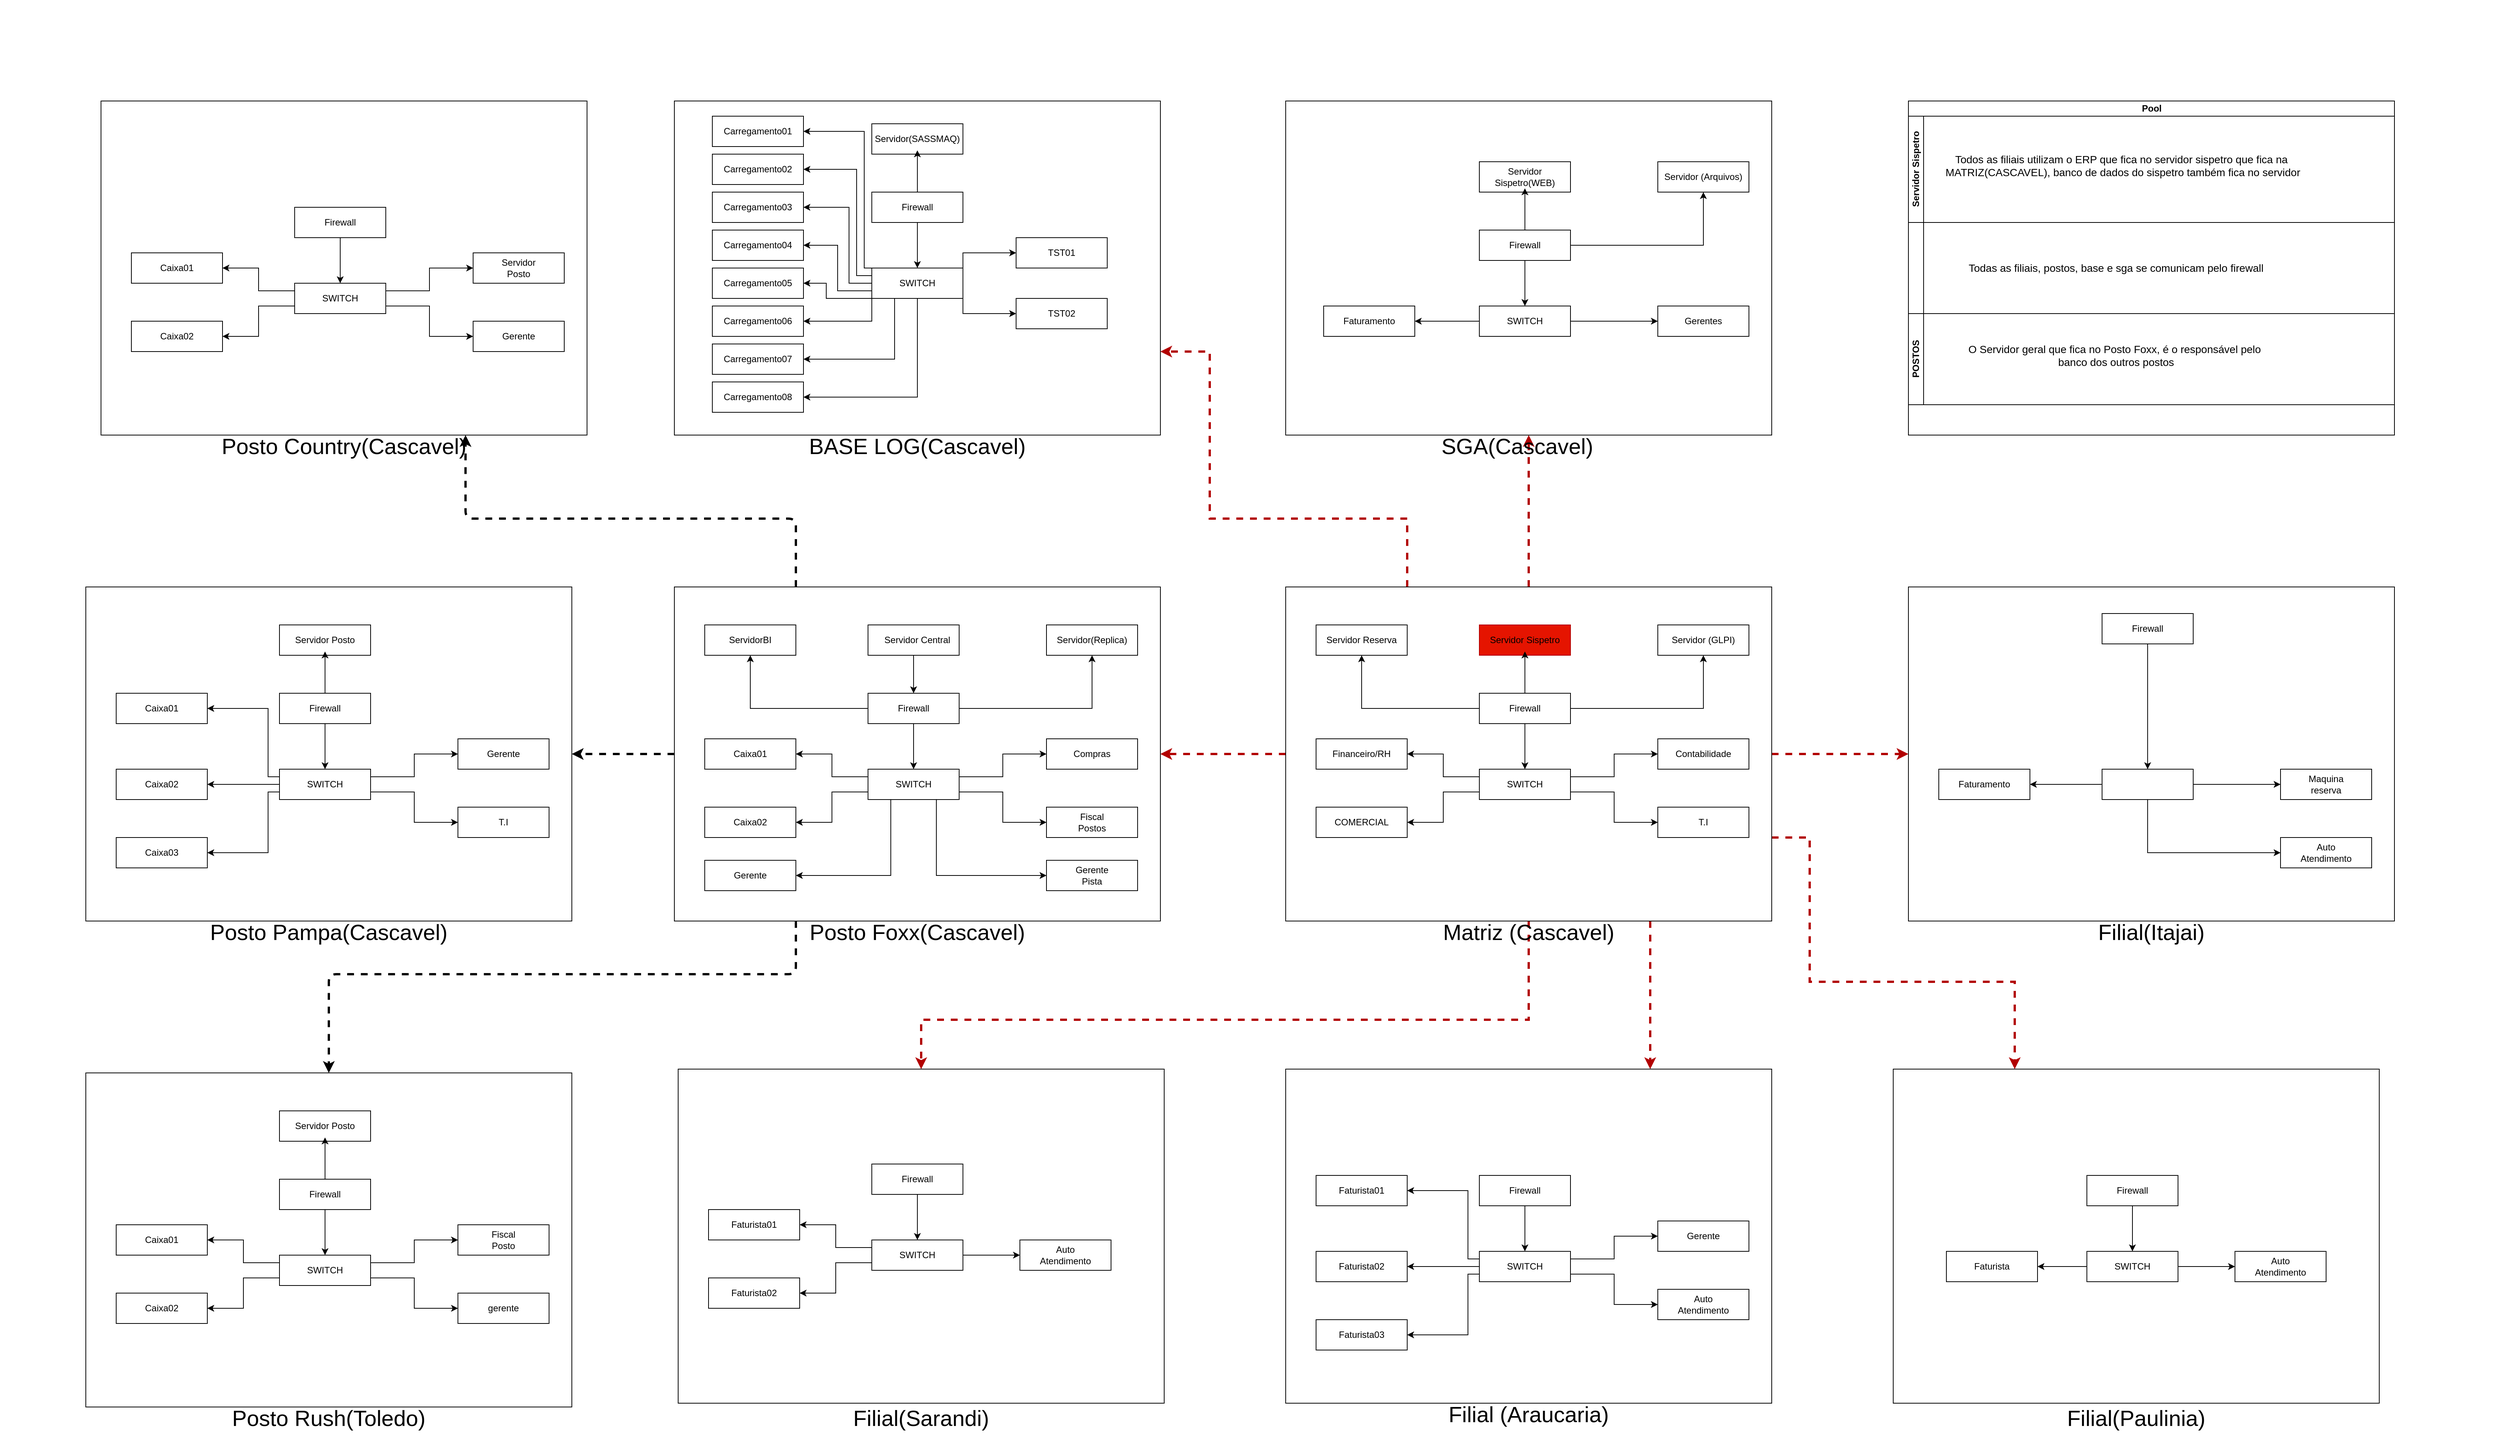 <mxfile version="26.2.9">
  <diagram name="Página-1" id="UtmxGTYnJZRZ2kFNZ0kt">
    <mxGraphModel dx="5570" dy="4105" grid="1" gridSize="10" guides="1" tooltips="1" connect="1" arrows="1" fold="1" page="1" pageScale="1" pageWidth="1200" pageHeight="1920" math="0" shadow="0">
      <root>
        <mxCell id="0" />
        <mxCell id="1" parent="0" />
        <mxCell id="9QiaCKzGw6aInTvv5w-R-517" value="" style="ellipse;whiteSpace=wrap;html=1;rounded=0;strokeColor=light-dark(#FFFFFF,#00FF00);align=center;verticalAlign=middle;fontFamily=Helvetica;fontSize=12;fontColor=default;resizable=1;fillColor=none;dashed=1;strokeWidth=6;opacity=60;collapsible=0;noLabel=0;" vertex="1" parent="1">
          <mxGeometry x="-530" y="-50" width="3285" height="1900" as="geometry" />
        </mxCell>
        <mxCell id="9QiaCKzGw6aInTvv5w-R-497" style="edgeStyle=orthogonalEdgeStyle;rounded=0;orthogonalLoop=1;jettySize=auto;html=1;exitX=0.5;exitY=0;exitDx=0;exitDy=0;entryX=0.5;entryY=1;entryDx=0;entryDy=0;fontFamily=Helvetica;fontSize=12;fontColor=default;resizable=1;strokeWidth=3;dashed=1;strokeColor=light-dark(#B20000,#FF0000);movable=1;rotatable=1;deletable=1;editable=1;locked=0;connectable=1;" edge="1" parent="1" source="9QiaCKzGw6aInTvv5w-R-36" target="9QiaCKzGw6aInTvv5w-R-133">
          <mxGeometry relative="1" as="geometry" />
        </mxCell>
        <mxCell id="9QiaCKzGw6aInTvv5w-R-498" style="edgeStyle=orthogonalEdgeStyle;rounded=0;orthogonalLoop=1;jettySize=auto;html=1;exitX=1;exitY=0.5;exitDx=0;exitDy=0;entryX=0;entryY=0.5;entryDx=0;entryDy=0;fontFamily=Helvetica;fontSize=12;fontColor=default;resizable=1;strokeWidth=3;strokeColor=light-dark(#B20000,#FF0000);dashed=1;movable=1;rotatable=1;deletable=1;editable=1;locked=0;connectable=1;" edge="1" parent="1" source="9QiaCKzGw6aInTvv5w-R-36" target="9QiaCKzGw6aInTvv5w-R-215">
          <mxGeometry relative="1" as="geometry" />
        </mxCell>
        <mxCell id="9QiaCKzGw6aInTvv5w-R-499" style="edgeStyle=orthogonalEdgeStyle;rounded=0;orthogonalLoop=1;jettySize=auto;html=1;exitX=0;exitY=0.5;exitDx=0;exitDy=0;fontFamily=Helvetica;fontSize=12;fontColor=default;resizable=1;entryX=1;entryY=0.5;entryDx=0;entryDy=0;strokeWidth=3;dashed=1;strokeColor=light-dark(#B20000,#FF0000);movable=1;rotatable=1;deletable=1;editable=1;locked=0;connectable=1;" edge="1" parent="1" source="9QiaCKzGw6aInTvv5w-R-36" target="9QiaCKzGw6aInTvv5w-R-243">
          <mxGeometry relative="1" as="geometry">
            <mxPoint x="1070" y="930" as="targetPoint" />
          </mxGeometry>
        </mxCell>
        <mxCell id="9QiaCKzGw6aInTvv5w-R-503" style="edgeStyle=orthogonalEdgeStyle;rounded=0;orthogonalLoop=1;jettySize=auto;html=1;exitX=1;exitY=0.75;exitDx=0;exitDy=0;entryX=0.25;entryY=0;entryDx=0;entryDy=0;fontFamily=Helvetica;fontSize=12;fontColor=default;resizable=1;dashed=1;strokeWidth=3;fillColor=#e51400;strokeColor=light-dark(#B20000,#FF0000);movable=1;rotatable=1;deletable=1;editable=1;locked=0;connectable=1;" edge="1" parent="1" source="9QiaCKzGw6aInTvv5w-R-36" target="9QiaCKzGw6aInTvv5w-R-418">
          <mxGeometry relative="1" as="geometry">
            <Array as="points">
              <mxPoint x="1850" y="1050" />
              <mxPoint x="1850" y="1240" />
              <mxPoint x="2120" y="1240" />
            </Array>
          </mxGeometry>
        </mxCell>
        <mxCell id="9QiaCKzGw6aInTvv5w-R-505" style="edgeStyle=orthogonalEdgeStyle;rounded=0;orthogonalLoop=1;jettySize=auto;html=1;exitX=0.75;exitY=1;exitDx=0;exitDy=0;entryX=0.75;entryY=0;entryDx=0;entryDy=0;fontFamily=Helvetica;fontSize=12;fontColor=default;resizable=1;dashed=1;strokeWidth=3;strokeColor=light-dark(#B20000,#FF0000);movable=1;rotatable=1;deletable=1;editable=1;locked=0;connectable=1;" edge="1" parent="1" source="9QiaCKzGw6aInTvv5w-R-36" target="9QiaCKzGw6aInTvv5w-R-395">
          <mxGeometry relative="1" as="geometry" />
        </mxCell>
        <mxCell id="9QiaCKzGw6aInTvv5w-R-507" style="edgeStyle=orthogonalEdgeStyle;rounded=0;orthogonalLoop=1;jettySize=auto;html=1;exitX=0.5;exitY=1;exitDx=0;exitDy=0;entryX=0.5;entryY=0;entryDx=0;entryDy=0;fontFamily=Helvetica;fontSize=12;fontColor=default;resizable=1;strokeColor=light-dark(#B20000,#FF0000);strokeWidth=3;dashed=1;movable=1;rotatable=1;deletable=1;editable=1;locked=0;connectable=1;" edge="1" parent="1" source="9QiaCKzGw6aInTvv5w-R-36" target="9QiaCKzGw6aInTvv5w-R-365">
          <mxGeometry relative="1" as="geometry">
            <Array as="points">
              <mxPoint x="1480" y="1290" />
              <mxPoint x="680" y="1290" />
            </Array>
          </mxGeometry>
        </mxCell>
        <mxCell id="9QiaCKzGw6aInTvv5w-R-516" style="edgeStyle=orthogonalEdgeStyle;rounded=0;orthogonalLoop=1;jettySize=auto;html=1;exitX=0.25;exitY=0;exitDx=0;exitDy=0;entryX=1;entryY=0.75;entryDx=0;entryDy=0;fontFamily=Helvetica;fontSize=12;fontColor=default;resizable=1;strokeWidth=3;dashed=1;strokeColor=light-dark(#B20000,#FF0000);movable=1;rotatable=1;deletable=1;editable=1;locked=0;connectable=1;" edge="1" parent="1" source="9QiaCKzGw6aInTvv5w-R-36" target="9QiaCKzGw6aInTvv5w-R-163">
          <mxGeometry relative="1" as="geometry">
            <Array as="points">
              <mxPoint x="1320" y="630" />
              <mxPoint x="1060" y="630" />
              <mxPoint x="1060" y="410" />
            </Array>
          </mxGeometry>
        </mxCell>
        <mxCell id="9QiaCKzGw6aInTvv5w-R-36" value="" style="rounded=0;whiteSpace=wrap;html=1;movable=1;resizable=1;rotatable=1;deletable=1;editable=1;locked=0;connectable=1;" vertex="1" parent="1">
          <mxGeometry x="1160" y="720" width="640" height="440" as="geometry" />
        </mxCell>
        <mxCell id="9QiaCKzGw6aInTvv5w-R-37" value="Matriz (Cascavel)" style="text;html=1;align=center;verticalAlign=middle;whiteSpace=wrap;rounded=0;fontSize=29;movable=1;resizable=1;rotatable=1;deletable=1;editable=1;locked=0;connectable=1;" vertex="1" parent="1">
          <mxGeometry x="1160" y="1160" width="640" height="30" as="geometry" />
        </mxCell>
        <mxCell id="9QiaCKzGw6aInTvv5w-R-38" value="" style="rounded=0;whiteSpace=wrap;html=1;movable=1;resizable=1;rotatable=1;deletable=1;editable=1;locked=0;connectable=1;fillColor=light-dark(#E51400,#FF0000);fontColor=#ffffff;strokeColor=#B20000;" vertex="1" parent="1">
          <mxGeometry x="1415" y="770" width="120" height="40" as="geometry" />
        </mxCell>
        <mxCell id="9QiaCKzGw6aInTvv5w-R-69" style="edgeStyle=orthogonalEdgeStyle;rounded=0;orthogonalLoop=1;jettySize=auto;html=1;exitX=1;exitY=0.5;exitDx=0;exitDy=0;entryX=0.5;entryY=1;entryDx=0;entryDy=0;movable=1;resizable=1;rotatable=1;deletable=1;editable=1;locked=0;connectable=1;" edge="1" parent="1" source="9QiaCKzGw6aInTvv5w-R-40" target="9QiaCKzGw6aInTvv5w-R-42">
          <mxGeometry relative="1" as="geometry" />
        </mxCell>
        <mxCell id="9QiaCKzGw6aInTvv5w-R-70" style="edgeStyle=orthogonalEdgeStyle;rounded=0;orthogonalLoop=1;jettySize=auto;html=1;exitX=0.5;exitY=0;exitDx=0;exitDy=0;entryX=0.5;entryY=1;entryDx=0;entryDy=0;movable=1;resizable=1;rotatable=1;deletable=1;editable=1;locked=0;connectable=1;" edge="1" parent="1" source="9QiaCKzGw6aInTvv5w-R-40" target="9QiaCKzGw6aInTvv5w-R-43">
          <mxGeometry relative="1" as="geometry" />
        </mxCell>
        <mxCell id="9QiaCKzGw6aInTvv5w-R-71" style="edgeStyle=orthogonalEdgeStyle;rounded=0;orthogonalLoop=1;jettySize=auto;html=1;exitX=0;exitY=0.5;exitDx=0;exitDy=0;entryX=0.5;entryY=1;entryDx=0;entryDy=0;movable=1;resizable=1;rotatable=1;deletable=1;editable=1;locked=0;connectable=1;" edge="1" parent="1" source="9QiaCKzGw6aInTvv5w-R-40" target="9QiaCKzGw6aInTvv5w-R-41">
          <mxGeometry relative="1" as="geometry" />
        </mxCell>
        <mxCell id="9QiaCKzGw6aInTvv5w-R-72" style="edgeStyle=orthogonalEdgeStyle;rounded=0;orthogonalLoop=1;jettySize=auto;html=1;exitX=0.5;exitY=1;exitDx=0;exitDy=0;entryX=0.5;entryY=0;entryDx=0;entryDy=0;movable=1;resizable=1;rotatable=1;deletable=1;editable=1;locked=0;connectable=1;" edge="1" parent="1" source="9QiaCKzGw6aInTvv5w-R-40" target="9QiaCKzGw6aInTvv5w-R-56">
          <mxGeometry relative="1" as="geometry" />
        </mxCell>
        <mxCell id="9QiaCKzGw6aInTvv5w-R-40" value="" style="rounded=0;whiteSpace=wrap;html=1;movable=1;resizable=1;rotatable=1;deletable=1;editable=1;locked=0;connectable=1;fillColor=light-dark(#FFFFFF,#00CC00);" vertex="1" parent="1">
          <mxGeometry x="1415" y="860" width="120" height="40" as="geometry" />
        </mxCell>
        <mxCell id="9QiaCKzGw6aInTvv5w-R-41" value="" style="rounded=0;whiteSpace=wrap;html=1;movable=1;resizable=1;rotatable=1;deletable=1;editable=1;locked=0;connectable=1;" vertex="1" parent="1">
          <mxGeometry x="1200" y="770" width="120" height="40" as="geometry" />
        </mxCell>
        <mxCell id="9QiaCKzGw6aInTvv5w-R-42" value="" style="rounded=0;whiteSpace=wrap;html=1;movable=1;resizable=1;rotatable=1;deletable=1;editable=1;locked=0;connectable=1;fontColor=light-dark(#000000,#FF8000);fillColor=light-dark(#FFFFFF,#CC6600);" vertex="1" parent="1">
          <mxGeometry x="1650" y="770" width="120" height="40" as="geometry" />
        </mxCell>
        <mxCell id="9QiaCKzGw6aInTvv5w-R-43" value="Servidor Sispetro" style="text;html=1;align=center;verticalAlign=middle;whiteSpace=wrap;rounded=0;movable=1;resizable=1;rotatable=1;deletable=1;editable=1;locked=0;connectable=1;" vertex="1" parent="1">
          <mxGeometry x="1415" y="775" width="120" height="30" as="geometry" />
        </mxCell>
        <mxCell id="9QiaCKzGw6aInTvv5w-R-45" value="Firewall" style="text;html=1;align=center;verticalAlign=middle;whiteSpace=wrap;rounded=0;movable=1;resizable=1;rotatable=1;deletable=1;editable=1;locked=0;connectable=1;" vertex="1" parent="1">
          <mxGeometry x="1440" y="870" width="70" height="20" as="geometry" />
        </mxCell>
        <mxCell id="9QiaCKzGw6aInTvv5w-R-46" value="Servidor Reserva" style="text;html=1;align=center;verticalAlign=middle;whiteSpace=wrap;rounded=0;movable=1;resizable=1;rotatable=1;deletable=1;editable=1;locked=0;connectable=1;" vertex="1" parent="1">
          <mxGeometry x="1200" y="775" width="120" height="30" as="geometry" />
        </mxCell>
        <mxCell id="9QiaCKzGw6aInTvv5w-R-47" value="Servidor (GLPI)" style="text;html=1;align=center;verticalAlign=middle;whiteSpace=wrap;rounded=0;movable=1;resizable=1;rotatable=1;deletable=1;editable=1;locked=0;connectable=1;fillColor=none;fontColor=light-dark(#000000, #ffffff);strokeColor=none;labelBorderColor=none;" vertex="1" parent="1">
          <mxGeometry x="1650" y="777.5" width="120" height="25" as="geometry" />
        </mxCell>
        <mxCell id="9QiaCKzGw6aInTvv5w-R-73" style="edgeStyle=orthogonalEdgeStyle;rounded=0;orthogonalLoop=1;jettySize=auto;html=1;exitX=0;exitY=0.25;exitDx=0;exitDy=0;entryX=1;entryY=0.5;entryDx=0;entryDy=0;movable=1;resizable=1;rotatable=1;deletable=1;editable=1;locked=0;connectable=1;" edge="1" parent="1" source="9QiaCKzGw6aInTvv5w-R-56" target="9QiaCKzGw6aInTvv5w-R-60">
          <mxGeometry relative="1" as="geometry" />
        </mxCell>
        <mxCell id="9QiaCKzGw6aInTvv5w-R-74" style="edgeStyle=orthogonalEdgeStyle;rounded=0;orthogonalLoop=1;jettySize=auto;html=1;exitX=0;exitY=0.75;exitDx=0;exitDy=0;entryX=1;entryY=0.5;entryDx=0;entryDy=0;movable=1;resizable=1;rotatable=1;deletable=1;editable=1;locked=0;connectable=1;" edge="1" parent="1" source="9QiaCKzGw6aInTvv5w-R-56" target="9QiaCKzGw6aInTvv5w-R-63">
          <mxGeometry relative="1" as="geometry" />
        </mxCell>
        <mxCell id="9QiaCKzGw6aInTvv5w-R-75" style="edgeStyle=orthogonalEdgeStyle;rounded=0;orthogonalLoop=1;jettySize=auto;html=1;exitX=1;exitY=0.25;exitDx=0;exitDy=0;entryX=0;entryY=0.5;entryDx=0;entryDy=0;movable=1;resizable=1;rotatable=1;deletable=1;editable=1;locked=0;connectable=1;" edge="1" parent="1" source="9QiaCKzGw6aInTvv5w-R-56" target="9QiaCKzGw6aInTvv5w-R-62">
          <mxGeometry relative="1" as="geometry" />
        </mxCell>
        <mxCell id="9QiaCKzGw6aInTvv5w-R-76" style="edgeStyle=orthogonalEdgeStyle;rounded=0;orthogonalLoop=1;jettySize=auto;html=1;exitX=1;exitY=0.75;exitDx=0;exitDy=0;entryX=0;entryY=0.5;entryDx=0;entryDy=0;movable=1;resizable=1;rotatable=1;deletable=1;editable=1;locked=0;connectable=1;" edge="1" parent="1" source="9QiaCKzGw6aInTvv5w-R-56" target="9QiaCKzGw6aInTvv5w-R-61">
          <mxGeometry relative="1" as="geometry" />
        </mxCell>
        <mxCell id="9QiaCKzGw6aInTvv5w-R-56" value="" style="rounded=0;whiteSpace=wrap;html=1;movable=1;resizable=1;rotatable=1;deletable=1;editable=1;locked=0;connectable=1;" vertex="1" parent="1">
          <mxGeometry x="1415" y="960" width="120" height="40" as="geometry" />
        </mxCell>
        <mxCell id="9QiaCKzGw6aInTvv5w-R-57" value="SWITCH" style="text;html=1;align=center;verticalAlign=middle;whiteSpace=wrap;rounded=0;movable=1;resizable=1;rotatable=1;deletable=1;editable=1;locked=0;connectable=1;" vertex="1" parent="1">
          <mxGeometry x="1445" y="965" width="60" height="30" as="geometry" />
        </mxCell>
        <mxCell id="9QiaCKzGw6aInTvv5w-R-60" value="" style="rounded=0;whiteSpace=wrap;html=1;movable=1;resizable=1;rotatable=1;deletable=1;editable=1;locked=0;connectable=1;" vertex="1" parent="1">
          <mxGeometry x="1200" y="920" width="120" height="40" as="geometry" />
        </mxCell>
        <mxCell id="9QiaCKzGw6aInTvv5w-R-61" value="" style="rounded=0;whiteSpace=wrap;html=1;movable=1;resizable=1;rotatable=1;deletable=1;editable=1;locked=0;connectable=1;" vertex="1" parent="1">
          <mxGeometry x="1650" y="1010" width="120" height="40" as="geometry" />
        </mxCell>
        <mxCell id="9QiaCKzGw6aInTvv5w-R-62" value="" style="rounded=0;whiteSpace=wrap;html=1;movable=1;resizable=1;rotatable=1;deletable=1;editable=1;locked=0;connectable=1;" vertex="1" parent="1">
          <mxGeometry x="1650" y="920" width="120" height="40" as="geometry" />
        </mxCell>
        <mxCell id="9QiaCKzGw6aInTvv5w-R-63" value="" style="rounded=0;whiteSpace=wrap;html=1;movable=1;resizable=1;rotatable=1;deletable=1;editable=1;locked=0;connectable=1;" vertex="1" parent="1">
          <mxGeometry x="1200" y="1010" width="120" height="40" as="geometry" />
        </mxCell>
        <mxCell id="9QiaCKzGw6aInTvv5w-R-64" value="Financeiro/RH" style="text;html=1;align=center;verticalAlign=middle;whiteSpace=wrap;rounded=0;movable=1;resizable=1;rotatable=1;deletable=1;editable=1;locked=0;connectable=1;" vertex="1" parent="1">
          <mxGeometry x="1230" y="925" width="60" height="30" as="geometry" />
        </mxCell>
        <mxCell id="9QiaCKzGw6aInTvv5w-R-65" value="COMERCIAL" style="text;html=1;align=center;verticalAlign=middle;whiteSpace=wrap;rounded=0;movable=1;resizable=1;rotatable=1;deletable=1;editable=1;locked=0;connectable=1;" vertex="1" parent="1">
          <mxGeometry x="1230" y="1015" width="60" height="30" as="geometry" />
        </mxCell>
        <mxCell id="9QiaCKzGw6aInTvv5w-R-66" value="Contabilidade" style="text;html=1;align=center;verticalAlign=middle;whiteSpace=wrap;rounded=0;movable=1;resizable=1;rotatable=1;deletable=1;editable=1;locked=0;connectable=1;" vertex="1" parent="1">
          <mxGeometry x="1680" y="925" width="60" height="30" as="geometry" />
        </mxCell>
        <mxCell id="9QiaCKzGw6aInTvv5w-R-67" value="T.I" style="text;html=1;align=center;verticalAlign=middle;whiteSpace=wrap;rounded=0;movable=1;resizable=1;rotatable=1;deletable=1;editable=1;locked=0;connectable=1;" vertex="1" parent="1">
          <mxGeometry x="1680" y="1015" width="60" height="30" as="geometry" />
        </mxCell>
        <mxCell id="9QiaCKzGw6aInTvv5w-R-133" value="" style="rounded=0;whiteSpace=wrap;html=1;movable=1;resizable=1;rotatable=1;deletable=1;editable=1;locked=0;connectable=1;" vertex="1" parent="1">
          <mxGeometry x="1160" y="80" width="640" height="440" as="geometry" />
        </mxCell>
        <mxCell id="9QiaCKzGw6aInTvv5w-R-134" value="SGA(Cascavel)" style="text;html=1;align=center;verticalAlign=middle;whiteSpace=wrap;rounded=0;fontSize=29;movable=1;resizable=1;rotatable=1;deletable=1;editable=1;locked=0;connectable=1;" vertex="1" parent="1">
          <mxGeometry x="1170" y="520" width="590" height="30" as="geometry" />
        </mxCell>
        <mxCell id="9QiaCKzGw6aInTvv5w-R-135" value="" style="rounded=0;whiteSpace=wrap;html=1;movable=1;resizable=1;rotatable=1;deletable=1;editable=1;locked=0;connectable=1;" vertex="1" parent="1">
          <mxGeometry x="1415" y="160" width="120" height="40" as="geometry" />
        </mxCell>
        <mxCell id="9QiaCKzGw6aInTvv5w-R-136" style="edgeStyle=orthogonalEdgeStyle;rounded=0;orthogonalLoop=1;jettySize=auto;html=1;exitX=1;exitY=0.5;exitDx=0;exitDy=0;entryX=0.5;entryY=1;entryDx=0;entryDy=0;movable=1;resizable=1;rotatable=1;deletable=1;editable=1;locked=0;connectable=1;" edge="1" parent="1" source="9QiaCKzGw6aInTvv5w-R-140" target="9QiaCKzGw6aInTvv5w-R-142">
          <mxGeometry relative="1" as="geometry" />
        </mxCell>
        <mxCell id="9QiaCKzGw6aInTvv5w-R-137" style="edgeStyle=orthogonalEdgeStyle;rounded=0;orthogonalLoop=1;jettySize=auto;html=1;exitX=0.5;exitY=0;exitDx=0;exitDy=0;entryX=0.5;entryY=1;entryDx=0;entryDy=0;movable=1;resizable=1;rotatable=1;deletable=1;editable=1;locked=0;connectable=1;" edge="1" parent="1" source="9QiaCKzGw6aInTvv5w-R-140" target="9QiaCKzGw6aInTvv5w-R-143">
          <mxGeometry relative="1" as="geometry" />
        </mxCell>
        <mxCell id="9QiaCKzGw6aInTvv5w-R-139" style="edgeStyle=orthogonalEdgeStyle;rounded=0;orthogonalLoop=1;jettySize=auto;html=1;exitX=0.5;exitY=1;exitDx=0;exitDy=0;entryX=0.5;entryY=0;entryDx=0;entryDy=0;movable=1;resizable=1;rotatable=1;deletable=1;editable=1;locked=0;connectable=1;" edge="1" parent="1" source="9QiaCKzGw6aInTvv5w-R-140" target="9QiaCKzGw6aInTvv5w-R-151">
          <mxGeometry relative="1" as="geometry" />
        </mxCell>
        <mxCell id="9QiaCKzGw6aInTvv5w-R-140" value="" style="rounded=0;whiteSpace=wrap;html=1;movable=1;resizable=1;rotatable=1;deletable=1;editable=1;locked=0;connectable=1;fillColor=light-dark(#FFFFFF,#00FF00);" vertex="1" parent="1">
          <mxGeometry x="1415" y="250" width="120" height="40" as="geometry" />
        </mxCell>
        <mxCell id="9QiaCKzGw6aInTvv5w-R-142" value="" style="rounded=0;whiteSpace=wrap;html=1;movable=1;resizable=1;rotatable=1;deletable=1;editable=1;locked=0;connectable=1;" vertex="1" parent="1">
          <mxGeometry x="1650" y="160" width="120" height="40" as="geometry" />
        </mxCell>
        <mxCell id="9QiaCKzGw6aInTvv5w-R-143" value="Servidor Sispetro(WEB)" style="text;html=1;align=center;verticalAlign=middle;whiteSpace=wrap;rounded=0;movable=1;resizable=1;rotatable=1;deletable=1;editable=1;locked=0;connectable=1;" vertex="1" parent="1">
          <mxGeometry x="1415" y="165" width="120" height="30" as="geometry" />
        </mxCell>
        <mxCell id="9QiaCKzGw6aInTvv5w-R-144" value="Firewall" style="text;html=1;align=center;verticalAlign=middle;whiteSpace=wrap;rounded=0;movable=1;resizable=1;rotatable=1;deletable=1;editable=1;locked=0;connectable=1;" vertex="1" parent="1">
          <mxGeometry x="1440" y="260" width="70" height="20" as="geometry" />
        </mxCell>
        <mxCell id="9QiaCKzGw6aInTvv5w-R-146" value="Servidor (Arquivos)" style="text;html=1;align=center;verticalAlign=middle;whiteSpace=wrap;rounded=0;movable=1;resizable=1;rotatable=1;deletable=1;editable=1;locked=0;connectable=1;" vertex="1" parent="1">
          <mxGeometry x="1650" y="165" width="120" height="30" as="geometry" />
        </mxCell>
        <mxCell id="9QiaCKzGw6aInTvv5w-R-161" style="edgeStyle=orthogonalEdgeStyle;rounded=0;orthogonalLoop=1;jettySize=auto;html=1;exitX=1;exitY=0.5;exitDx=0;exitDy=0;entryX=0;entryY=0.5;entryDx=0;entryDy=0;movable=1;resizable=1;rotatable=1;deletable=1;editable=1;locked=0;connectable=1;" edge="1" parent="1" source="9QiaCKzGw6aInTvv5w-R-151" target="9QiaCKzGw6aInTvv5w-R-155">
          <mxGeometry relative="1" as="geometry" />
        </mxCell>
        <mxCell id="9QiaCKzGw6aInTvv5w-R-162" style="edgeStyle=orthogonalEdgeStyle;rounded=0;orthogonalLoop=1;jettySize=auto;html=1;exitX=0;exitY=0.5;exitDx=0;exitDy=0;entryX=1;entryY=0.5;entryDx=0;entryDy=0;movable=1;resizable=1;rotatable=1;deletable=1;editable=1;locked=0;connectable=1;" edge="1" parent="1" source="9QiaCKzGw6aInTvv5w-R-151" target="9QiaCKzGw6aInTvv5w-R-153">
          <mxGeometry relative="1" as="geometry" />
        </mxCell>
        <mxCell id="9QiaCKzGw6aInTvv5w-R-151" value="" style="rounded=0;whiteSpace=wrap;html=1;movable=1;resizable=1;rotatable=1;deletable=1;editable=1;locked=0;connectable=1;" vertex="1" parent="1">
          <mxGeometry x="1415" y="350" width="120" height="40" as="geometry" />
        </mxCell>
        <mxCell id="9QiaCKzGw6aInTvv5w-R-152" value="SWITCH" style="text;html=1;align=center;verticalAlign=middle;whiteSpace=wrap;rounded=0;movable=1;resizable=1;rotatable=1;deletable=1;editable=1;locked=0;connectable=1;" vertex="1" parent="1">
          <mxGeometry x="1445" y="355" width="60" height="30" as="geometry" />
        </mxCell>
        <mxCell id="9QiaCKzGw6aInTvv5w-R-153" value="" style="rounded=0;whiteSpace=wrap;html=1;movable=1;resizable=1;rotatable=1;deletable=1;editable=1;locked=0;connectable=1;" vertex="1" parent="1">
          <mxGeometry x="1210" y="350" width="120" height="40" as="geometry" />
        </mxCell>
        <mxCell id="9QiaCKzGw6aInTvv5w-R-155" value="" style="rounded=0;whiteSpace=wrap;html=1;movable=1;resizable=1;rotatable=1;deletable=1;editable=1;locked=0;connectable=1;" vertex="1" parent="1">
          <mxGeometry x="1650" y="350" width="120" height="40" as="geometry" />
        </mxCell>
        <mxCell id="9QiaCKzGw6aInTvv5w-R-157" value="Faturamento" style="text;html=1;align=center;verticalAlign=middle;whiteSpace=wrap;rounded=0;movable=1;resizable=1;rotatable=1;deletable=1;editable=1;locked=0;connectable=1;" vertex="1" parent="1">
          <mxGeometry x="1240" y="355" width="60" height="30" as="geometry" />
        </mxCell>
        <mxCell id="9QiaCKzGw6aInTvv5w-R-159" value="Gerentes" style="text;html=1;align=center;verticalAlign=middle;whiteSpace=wrap;rounded=0;movable=1;resizable=1;rotatable=1;deletable=1;editable=1;locked=0;connectable=1;" vertex="1" parent="1">
          <mxGeometry x="1680" y="355" width="60" height="30" as="geometry" />
        </mxCell>
        <mxCell id="9QiaCKzGw6aInTvv5w-R-163" value="" style="rounded=0;whiteSpace=wrap;html=1;movable=1;resizable=1;rotatable=1;deletable=1;editable=1;locked=0;connectable=1;" vertex="1" parent="1">
          <mxGeometry x="355" y="80" width="640" height="440" as="geometry" />
        </mxCell>
        <mxCell id="9QiaCKzGw6aInTvv5w-R-164" value="BASE LOG(Cascavel)" style="text;html=1;align=center;verticalAlign=middle;whiteSpace=wrap;rounded=0;fontSize=29;movable=1;resizable=1;rotatable=1;deletable=1;editable=1;locked=0;connectable=1;" vertex="1" parent="1">
          <mxGeometry x="355" y="520" width="640" height="30" as="geometry" />
        </mxCell>
        <mxCell id="9QiaCKzGw6aInTvv5w-R-165" value="" style="rounded=0;whiteSpace=wrap;html=1;movable=1;resizable=1;rotatable=1;deletable=1;editable=1;locked=0;connectable=1;" vertex="1" parent="1">
          <mxGeometry x="615" y="110" width="120" height="40" as="geometry" />
        </mxCell>
        <mxCell id="9QiaCKzGw6aInTvv5w-R-167" style="edgeStyle=orthogonalEdgeStyle;rounded=0;orthogonalLoop=1;jettySize=auto;html=1;exitX=0.5;exitY=0;exitDx=0;exitDy=0;entryX=0.5;entryY=1;entryDx=0;entryDy=0;movable=1;resizable=1;rotatable=1;deletable=1;editable=1;locked=0;connectable=1;" edge="1" parent="1" source="9QiaCKzGw6aInTvv5w-R-170" target="9QiaCKzGw6aInTvv5w-R-173">
          <mxGeometry relative="1" as="geometry" />
        </mxCell>
        <mxCell id="9QiaCKzGw6aInTvv5w-R-169" style="edgeStyle=orthogonalEdgeStyle;rounded=0;orthogonalLoop=1;jettySize=auto;html=1;exitX=0.5;exitY=1;exitDx=0;exitDy=0;entryX=0.5;entryY=0;entryDx=0;entryDy=0;movable=1;resizable=1;rotatable=1;deletable=1;editable=1;locked=0;connectable=1;" edge="1" parent="1" source="9QiaCKzGw6aInTvv5w-R-170" target="9QiaCKzGw6aInTvv5w-R-181">
          <mxGeometry relative="1" as="geometry" />
        </mxCell>
        <mxCell id="9QiaCKzGw6aInTvv5w-R-170" value="" style="rounded=0;whiteSpace=wrap;html=1;movable=1;resizable=1;rotatable=1;deletable=1;editable=1;locked=0;connectable=1;fillColor=light-dark(#FFFFFF,#00FF00);" vertex="1" parent="1">
          <mxGeometry x="615" y="200" width="120" height="40" as="geometry" />
        </mxCell>
        <mxCell id="9QiaCKzGw6aInTvv5w-R-173" value="Servidor(SASSMAQ)" style="text;html=1;align=center;verticalAlign=middle;whiteSpace=wrap;rounded=0;movable=1;resizable=1;rotatable=1;deletable=1;editable=1;locked=0;connectable=1;" vertex="1" parent="1">
          <mxGeometry x="615" y="115" width="120" height="30" as="geometry" />
        </mxCell>
        <mxCell id="9QiaCKzGw6aInTvv5w-R-174" value="Firewall" style="text;html=1;align=center;verticalAlign=middle;whiteSpace=wrap;rounded=0;movable=1;resizable=1;rotatable=1;deletable=1;editable=1;locked=0;connectable=1;" vertex="1" parent="1">
          <mxGeometry x="640" y="210" width="70" height="20" as="geometry" />
        </mxCell>
        <mxCell id="9QiaCKzGw6aInTvv5w-R-205" style="edgeStyle=orthogonalEdgeStyle;rounded=0;orthogonalLoop=1;jettySize=auto;html=1;exitX=0;exitY=0;exitDx=0;exitDy=0;entryX=1;entryY=0.5;entryDx=0;entryDy=0;fontFamily=Helvetica;fontSize=12;fontColor=default;resizable=1;movable=1;rotatable=1;deletable=1;editable=1;locked=0;connectable=1;" edge="1" parent="1" source="9QiaCKzGw6aInTvv5w-R-181" target="9QiaCKzGw6aInTvv5w-R-183">
          <mxGeometry relative="1" as="geometry">
            <Array as="points">
              <mxPoint x="605" y="300" />
              <mxPoint x="605" y="120" />
            </Array>
          </mxGeometry>
        </mxCell>
        <mxCell id="9QiaCKzGw6aInTvv5w-R-206" style="edgeStyle=orthogonalEdgeStyle;rounded=0;orthogonalLoop=1;jettySize=auto;html=1;exitX=0;exitY=0.25;exitDx=0;exitDy=0;entryX=1;entryY=0.5;entryDx=0;entryDy=0;fontFamily=Helvetica;fontSize=12;fontColor=default;resizable=1;movable=1;rotatable=1;deletable=1;editable=1;locked=0;connectable=1;" edge="1" parent="1" source="9QiaCKzGw6aInTvv5w-R-181" target="9QiaCKzGw6aInTvv5w-R-186">
          <mxGeometry relative="1" as="geometry">
            <Array as="points">
              <mxPoint x="595" y="310" />
              <mxPoint x="595" y="170" />
            </Array>
          </mxGeometry>
        </mxCell>
        <mxCell id="9QiaCKzGw6aInTvv5w-R-207" style="edgeStyle=orthogonalEdgeStyle;rounded=0;orthogonalLoop=1;jettySize=auto;html=1;exitX=0;exitY=0.5;exitDx=0;exitDy=0;entryX=1;entryY=0.5;entryDx=0;entryDy=0;fontFamily=Helvetica;fontSize=12;fontColor=default;resizable=1;movable=1;rotatable=1;deletable=1;editable=1;locked=0;connectable=1;" edge="1" parent="1" source="9QiaCKzGw6aInTvv5w-R-181" target="9QiaCKzGw6aInTvv5w-R-185">
          <mxGeometry relative="1" as="geometry">
            <Array as="points">
              <mxPoint x="585" y="320" />
              <mxPoint x="585" y="220" />
            </Array>
          </mxGeometry>
        </mxCell>
        <mxCell id="9QiaCKzGw6aInTvv5w-R-208" style="edgeStyle=orthogonalEdgeStyle;rounded=0;orthogonalLoop=1;jettySize=auto;html=1;exitX=0;exitY=0.75;exitDx=0;exitDy=0;entryX=1;entryY=0.5;entryDx=0;entryDy=0;fontFamily=Helvetica;fontSize=12;fontColor=default;resizable=1;movable=1;rotatable=1;deletable=1;editable=1;locked=0;connectable=1;" edge="1" parent="1" source="9QiaCKzGw6aInTvv5w-R-181" target="9QiaCKzGw6aInTvv5w-R-192">
          <mxGeometry relative="1" as="geometry" />
        </mxCell>
        <mxCell id="9QiaCKzGw6aInTvv5w-R-209" style="edgeStyle=orthogonalEdgeStyle;rounded=0;orthogonalLoop=1;jettySize=auto;html=1;exitX=0;exitY=1;exitDx=0;exitDy=0;entryX=1;entryY=0.5;entryDx=0;entryDy=0;fontFamily=Helvetica;fontSize=12;fontColor=default;resizable=1;movable=1;rotatable=1;deletable=1;editable=1;locked=0;connectable=1;" edge="1" parent="1" source="9QiaCKzGw6aInTvv5w-R-181" target="9QiaCKzGw6aInTvv5w-R-184">
          <mxGeometry relative="1" as="geometry">
            <Array as="points">
              <mxPoint x="555" y="340" />
              <mxPoint x="555" y="320" />
            </Array>
          </mxGeometry>
        </mxCell>
        <mxCell id="9QiaCKzGw6aInTvv5w-R-210" style="edgeStyle=orthogonalEdgeStyle;rounded=0;orthogonalLoop=1;jettySize=auto;html=1;exitX=0;exitY=1;exitDx=0;exitDy=0;entryX=1;entryY=0.5;entryDx=0;entryDy=0;fontFamily=Helvetica;fontSize=12;fontColor=default;resizable=1;movable=1;rotatable=1;deletable=1;editable=1;locked=0;connectable=1;" edge="1" parent="1" source="9QiaCKzGw6aInTvv5w-R-181" target="9QiaCKzGw6aInTvv5w-R-194">
          <mxGeometry relative="1" as="geometry" />
        </mxCell>
        <mxCell id="9QiaCKzGw6aInTvv5w-R-211" style="edgeStyle=orthogonalEdgeStyle;rounded=0;orthogonalLoop=1;jettySize=auto;html=1;exitX=0.25;exitY=1;exitDx=0;exitDy=0;entryX=1;entryY=0.5;entryDx=0;entryDy=0;fontFamily=Helvetica;fontSize=12;fontColor=default;resizable=1;movable=1;rotatable=1;deletable=1;editable=1;locked=0;connectable=1;" edge="1" parent="1" source="9QiaCKzGw6aInTvv5w-R-181" target="9QiaCKzGw6aInTvv5w-R-196">
          <mxGeometry relative="1" as="geometry" />
        </mxCell>
        <mxCell id="9QiaCKzGw6aInTvv5w-R-212" style="edgeStyle=orthogonalEdgeStyle;rounded=0;orthogonalLoop=1;jettySize=auto;html=1;exitX=0.5;exitY=1;exitDx=0;exitDy=0;entryX=1;entryY=0.5;entryDx=0;entryDy=0;fontFamily=Helvetica;fontSize=12;fontColor=default;resizable=1;movable=1;rotatable=1;deletable=1;editable=1;locked=0;connectable=1;" edge="1" parent="1" source="9QiaCKzGw6aInTvv5w-R-181" target="9QiaCKzGw6aInTvv5w-R-198">
          <mxGeometry relative="1" as="geometry" />
        </mxCell>
        <mxCell id="9QiaCKzGw6aInTvv5w-R-213" style="edgeStyle=orthogonalEdgeStyle;rounded=0;orthogonalLoop=1;jettySize=auto;html=1;exitX=1;exitY=0;exitDx=0;exitDy=0;entryX=0;entryY=0.5;entryDx=0;entryDy=0;fontFamily=Helvetica;fontSize=12;fontColor=default;resizable=1;movable=1;rotatable=1;deletable=1;editable=1;locked=0;connectable=1;" edge="1" parent="1" source="9QiaCKzGw6aInTvv5w-R-181" target="9QiaCKzGw6aInTvv5w-R-201">
          <mxGeometry relative="1" as="geometry" />
        </mxCell>
        <mxCell id="9QiaCKzGw6aInTvv5w-R-214" style="edgeStyle=orthogonalEdgeStyle;rounded=0;orthogonalLoop=1;jettySize=auto;html=1;exitX=1;exitY=1;exitDx=0;exitDy=0;entryX=0;entryY=0.5;entryDx=0;entryDy=0;fontFamily=Helvetica;fontSize=12;fontColor=default;resizable=1;movable=1;rotatable=1;deletable=1;editable=1;locked=0;connectable=1;" edge="1" parent="1" source="9QiaCKzGw6aInTvv5w-R-181" target="9QiaCKzGw6aInTvv5w-R-203">
          <mxGeometry relative="1" as="geometry" />
        </mxCell>
        <mxCell id="9QiaCKzGw6aInTvv5w-R-181" value="" style="rounded=0;whiteSpace=wrap;html=1;movable=1;resizable=1;rotatable=1;deletable=1;editable=1;locked=0;connectable=1;" vertex="1" parent="1">
          <mxGeometry x="615" y="300" width="120" height="40" as="geometry" />
        </mxCell>
        <mxCell id="9QiaCKzGw6aInTvv5w-R-182" value="SWITCH" style="text;html=1;align=center;verticalAlign=middle;whiteSpace=wrap;rounded=0;movable=1;resizable=1;rotatable=1;deletable=1;editable=1;locked=0;connectable=1;" vertex="1" parent="1">
          <mxGeometry x="645" y="305" width="60" height="30" as="geometry" />
        </mxCell>
        <mxCell id="9QiaCKzGw6aInTvv5w-R-183" value="" style="rounded=0;whiteSpace=wrap;html=1;movable=1;resizable=1;rotatable=1;deletable=1;editable=1;locked=0;connectable=1;" vertex="1" parent="1">
          <mxGeometry x="405" y="100" width="120" height="40" as="geometry" />
        </mxCell>
        <mxCell id="9QiaCKzGw6aInTvv5w-R-184" value="" style="rounded=0;whiteSpace=wrap;html=1;movable=1;resizable=1;rotatable=1;deletable=1;editable=1;locked=0;connectable=1;" vertex="1" parent="1">
          <mxGeometry x="405" y="300" width="120" height="40" as="geometry" />
        </mxCell>
        <mxCell id="9QiaCKzGw6aInTvv5w-R-185" value="" style="rounded=0;whiteSpace=wrap;html=1;movable=1;resizable=1;rotatable=1;deletable=1;editable=1;locked=0;connectable=1;" vertex="1" parent="1">
          <mxGeometry x="405" y="200" width="120" height="40" as="geometry" />
        </mxCell>
        <mxCell id="9QiaCKzGw6aInTvv5w-R-186" value="" style="rounded=0;whiteSpace=wrap;html=1;movable=1;resizable=1;rotatable=1;deletable=1;editable=1;locked=0;connectable=1;" vertex="1" parent="1">
          <mxGeometry x="405" y="150" width="120" height="40" as="geometry" />
        </mxCell>
        <mxCell id="9QiaCKzGw6aInTvv5w-R-187" value="Carregamento01" style="text;html=1;align=center;verticalAlign=middle;whiteSpace=wrap;rounded=0;movable=1;resizable=1;rotatable=1;deletable=1;editable=1;locked=0;connectable=1;" vertex="1" parent="1">
          <mxGeometry x="435" y="105" width="60" height="30" as="geometry" />
        </mxCell>
        <mxCell id="9QiaCKzGw6aInTvv5w-R-188" value="Carregamento02" style="text;html=1;align=center;verticalAlign=middle;whiteSpace=wrap;rounded=0;movable=1;resizable=1;rotatable=1;deletable=1;editable=1;locked=0;connectable=1;" vertex="1" parent="1">
          <mxGeometry x="435" y="155" width="60" height="30" as="geometry" />
        </mxCell>
        <mxCell id="9QiaCKzGw6aInTvv5w-R-189" value="Carregamento03" style="text;html=1;align=center;verticalAlign=middle;whiteSpace=wrap;rounded=0;movable=1;resizable=1;rotatable=1;deletable=1;editable=1;locked=0;connectable=1;" vertex="1" parent="1">
          <mxGeometry x="435" y="205" width="60" height="30" as="geometry" />
        </mxCell>
        <mxCell id="9QiaCKzGw6aInTvv5w-R-190" value="Carregamento05" style="text;html=1;align=center;verticalAlign=middle;whiteSpace=wrap;rounded=0;movable=1;resizable=1;rotatable=1;deletable=1;editable=1;locked=0;connectable=1;" vertex="1" parent="1">
          <mxGeometry x="435" y="305" width="60" height="30" as="geometry" />
        </mxCell>
        <mxCell id="9QiaCKzGw6aInTvv5w-R-192" value="" style="rounded=0;whiteSpace=wrap;html=1;movable=1;resizable=1;rotatable=1;deletable=1;editable=1;locked=0;connectable=1;" vertex="1" parent="1">
          <mxGeometry x="405" y="250" width="120" height="40" as="geometry" />
        </mxCell>
        <mxCell id="9QiaCKzGw6aInTvv5w-R-193" value="Carregamento04" style="text;html=1;align=center;verticalAlign=middle;whiteSpace=wrap;rounded=0;movable=1;resizable=1;rotatable=1;deletable=1;editable=1;locked=0;connectable=1;" vertex="1" parent="1">
          <mxGeometry x="435" y="255" width="60" height="30" as="geometry" />
        </mxCell>
        <mxCell id="9QiaCKzGw6aInTvv5w-R-194" value="" style="rounded=0;whiteSpace=wrap;html=1;movable=1;resizable=1;rotatable=1;deletable=1;editable=1;locked=0;connectable=1;" vertex="1" parent="1">
          <mxGeometry x="405" y="350" width="120" height="40" as="geometry" />
        </mxCell>
        <mxCell id="9QiaCKzGw6aInTvv5w-R-195" value="Carregamento06" style="text;html=1;align=center;verticalAlign=middle;whiteSpace=wrap;rounded=0;movable=1;resizable=1;rotatable=1;deletable=1;editable=1;locked=0;connectable=1;" vertex="1" parent="1">
          <mxGeometry x="435" y="355" width="60" height="30" as="geometry" />
        </mxCell>
        <mxCell id="9QiaCKzGw6aInTvv5w-R-196" value="" style="rounded=0;whiteSpace=wrap;html=1;movable=1;resizable=1;rotatable=1;deletable=1;editable=1;locked=0;connectable=1;" vertex="1" parent="1">
          <mxGeometry x="405" y="400" width="120" height="40" as="geometry" />
        </mxCell>
        <mxCell id="9QiaCKzGw6aInTvv5w-R-197" value="Carregamento07" style="text;html=1;align=center;verticalAlign=middle;whiteSpace=wrap;rounded=0;movable=1;resizable=1;rotatable=1;deletable=1;editable=1;locked=0;connectable=1;" vertex="1" parent="1">
          <mxGeometry x="435" y="405" width="60" height="30" as="geometry" />
        </mxCell>
        <mxCell id="9QiaCKzGw6aInTvv5w-R-198" value="" style="rounded=0;whiteSpace=wrap;html=1;movable=1;resizable=1;rotatable=1;deletable=1;editable=1;locked=0;connectable=1;" vertex="1" parent="1">
          <mxGeometry x="405" y="450" width="120" height="40" as="geometry" />
        </mxCell>
        <mxCell id="9QiaCKzGw6aInTvv5w-R-199" value="Carregamento08" style="text;html=1;align=center;verticalAlign=middle;whiteSpace=wrap;rounded=0;movable=1;resizable=1;rotatable=1;deletable=1;editable=1;locked=0;connectable=1;" vertex="1" parent="1">
          <mxGeometry x="435" y="455" width="60" height="30" as="geometry" />
        </mxCell>
        <mxCell id="9QiaCKzGw6aInTvv5w-R-201" value="" style="rounded=0;whiteSpace=wrap;html=1;movable=1;resizable=1;rotatable=1;deletable=1;editable=1;locked=0;connectable=1;" vertex="1" parent="1">
          <mxGeometry x="805" y="260" width="120" height="40" as="geometry" />
        </mxCell>
        <mxCell id="9QiaCKzGw6aInTvv5w-R-202" value="TST01" style="text;html=1;align=center;verticalAlign=middle;whiteSpace=wrap;rounded=0;movable=1;resizable=1;rotatable=1;deletable=1;editable=1;locked=0;connectable=1;" vertex="1" parent="1">
          <mxGeometry x="835" y="265" width="60" height="30" as="geometry" />
        </mxCell>
        <mxCell id="9QiaCKzGw6aInTvv5w-R-203" value="" style="rounded=0;whiteSpace=wrap;html=1;movable=1;resizable=1;rotatable=1;deletable=1;editable=1;locked=0;connectable=1;" vertex="1" parent="1">
          <mxGeometry x="805" y="340" width="120" height="40" as="geometry" />
        </mxCell>
        <mxCell id="9QiaCKzGw6aInTvv5w-R-204" value="TST02" style="text;html=1;align=center;verticalAlign=middle;whiteSpace=wrap;rounded=0;movable=1;resizable=1;rotatable=1;deletable=1;editable=1;locked=0;connectable=1;" vertex="1" parent="1">
          <mxGeometry x="835" y="345" width="60" height="30" as="geometry" />
        </mxCell>
        <mxCell id="9QiaCKzGw6aInTvv5w-R-215" value="" style="rounded=0;whiteSpace=wrap;html=1;movable=1;resizable=1;rotatable=1;deletable=1;editable=1;locked=0;connectable=1;" vertex="1" parent="1">
          <mxGeometry x="1980" y="720" width="640" height="440" as="geometry" />
        </mxCell>
        <mxCell id="9QiaCKzGw6aInTvv5w-R-216" value="Filial(Itajai)" style="text;html=1;align=center;verticalAlign=middle;whiteSpace=wrap;rounded=0;fontSize=29;movable=1;resizable=1;rotatable=1;deletable=1;editable=1;locked=0;connectable=1;" vertex="1" parent="1">
          <mxGeometry x="1980" y="1160" width="640" height="30" as="geometry" />
        </mxCell>
        <mxCell id="9QiaCKzGw6aInTvv5w-R-221" style="edgeStyle=orthogonalEdgeStyle;rounded=0;orthogonalLoop=1;jettySize=auto;html=1;exitX=0.5;exitY=1;exitDx=0;exitDy=0;entryX=0.5;entryY=0;entryDx=0;entryDy=0;movable=1;resizable=1;rotatable=1;deletable=1;editable=1;locked=0;connectable=1;" edge="1" parent="1" source="9QiaCKzGw6aInTvv5w-R-222" target="9QiaCKzGw6aInTvv5w-R-233">
          <mxGeometry relative="1" as="geometry" />
        </mxCell>
        <mxCell id="9QiaCKzGw6aInTvv5w-R-222" value="" style="rounded=0;whiteSpace=wrap;html=1;movable=1;resizable=1;rotatable=1;deletable=1;editable=1;locked=0;connectable=1;fillColor=light-dark(#FFFFFF,#00FF00);" vertex="1" parent="1">
          <mxGeometry x="2235" y="755" width="120" height="40" as="geometry" />
        </mxCell>
        <mxCell id="9QiaCKzGw6aInTvv5w-R-226" value="Firewall" style="text;html=1;align=center;verticalAlign=middle;whiteSpace=wrap;rounded=0;movable=1;resizable=1;rotatable=1;deletable=1;editable=1;locked=0;connectable=1;" vertex="1" parent="1">
          <mxGeometry x="2260" y="765" width="70" height="20" as="geometry" />
        </mxCell>
        <mxCell id="9QiaCKzGw6aInTvv5w-R-229" style="edgeStyle=orthogonalEdgeStyle;rounded=0;orthogonalLoop=1;jettySize=auto;html=1;exitX=0;exitY=0.5;exitDx=0;exitDy=0;entryX=1;entryY=0.5;entryDx=0;entryDy=0;movable=1;resizable=1;rotatable=1;deletable=1;editable=1;locked=0;connectable=1;" edge="1" parent="1" source="9QiaCKzGw6aInTvv5w-R-233" target="9QiaCKzGw6aInTvv5w-R-235">
          <mxGeometry relative="1" as="geometry" />
        </mxCell>
        <mxCell id="9QiaCKzGw6aInTvv5w-R-231" style="edgeStyle=orthogonalEdgeStyle;rounded=0;orthogonalLoop=1;jettySize=auto;html=1;entryX=0;entryY=0.5;entryDx=0;entryDy=0;movable=1;resizable=1;rotatable=1;deletable=1;editable=1;locked=0;connectable=1;exitX=1;exitY=0.5;exitDx=0;exitDy=0;" edge="1" parent="1" source="9QiaCKzGw6aInTvv5w-R-233" target="9QiaCKzGw6aInTvv5w-R-237">
          <mxGeometry relative="1" as="geometry">
            <mxPoint x="2360" y="980" as="sourcePoint" />
          </mxGeometry>
        </mxCell>
        <mxCell id="9QiaCKzGw6aInTvv5w-R-470" style="edgeStyle=orthogonalEdgeStyle;rounded=0;orthogonalLoop=1;jettySize=auto;html=1;exitX=0.5;exitY=1;exitDx=0;exitDy=0;entryX=0;entryY=0.5;entryDx=0;entryDy=0;fontFamily=Helvetica;fontSize=12;fontColor=default;resizable=1;movable=1;rotatable=1;deletable=1;editable=1;locked=0;connectable=1;" edge="1" parent="1" source="9QiaCKzGw6aInTvv5w-R-233" target="9QiaCKzGw6aInTvv5w-R-467">
          <mxGeometry relative="1" as="geometry" />
        </mxCell>
        <mxCell id="9QiaCKzGw6aInTvv5w-R-233" value="" style="rounded=0;whiteSpace=wrap;html=1;movable=1;resizable=1;rotatable=1;deletable=1;editable=1;locked=0;connectable=1;" vertex="1" parent="1">
          <mxGeometry x="2235" y="960" width="120" height="40" as="geometry" />
        </mxCell>
        <mxCell id="9QiaCKzGw6aInTvv5w-R-235" value="" style="rounded=0;whiteSpace=wrap;html=1;movable=1;resizable=1;rotatable=1;deletable=1;editable=1;locked=0;connectable=1;" vertex="1" parent="1">
          <mxGeometry x="2020" y="960" width="120" height="40" as="geometry" />
        </mxCell>
        <mxCell id="9QiaCKzGw6aInTvv5w-R-237" value="" style="rounded=0;whiteSpace=wrap;html=1;movable=1;resizable=1;rotatable=1;deletable=1;editable=1;locked=0;connectable=1;" vertex="1" parent="1">
          <mxGeometry x="2470" y="960" width="120" height="40" as="geometry" />
        </mxCell>
        <mxCell id="9QiaCKzGw6aInTvv5w-R-239" value="Faturamento" style="text;html=1;align=center;verticalAlign=middle;whiteSpace=wrap;rounded=0;movable=1;resizable=1;rotatable=1;deletable=1;editable=1;locked=0;connectable=1;" vertex="1" parent="1">
          <mxGeometry x="2050" y="965" width="60" height="30" as="geometry" />
        </mxCell>
        <mxCell id="9QiaCKzGw6aInTvv5w-R-241" value="Maquina reserva" style="text;html=1;align=center;verticalAlign=middle;whiteSpace=wrap;rounded=0;movable=1;resizable=1;rotatable=1;deletable=1;editable=1;locked=0;connectable=1;" vertex="1" parent="1">
          <mxGeometry x="2500" y="965" width="60" height="30" as="geometry" />
        </mxCell>
        <mxCell id="9QiaCKzGw6aInTvv5w-R-509" style="edgeStyle=orthogonalEdgeStyle;rounded=1;orthogonalLoop=1;jettySize=auto;html=1;exitX=0;exitY=0.5;exitDx=0;exitDy=0;entryX=1;entryY=0.5;entryDx=0;entryDy=0;fontFamily=Helvetica;fontSize=12;fontColor=default;resizable=1;curved=0;dashed=1;strokeWidth=3;strokeColor=light-dark(#000000,#0000FF);movable=1;rotatable=1;deletable=1;editable=1;locked=0;connectable=1;" edge="1" parent="1" source="9QiaCKzGw6aInTvv5w-R-243" target="9QiaCKzGw6aInTvv5w-R-271">
          <mxGeometry relative="1" as="geometry" />
        </mxCell>
        <mxCell id="9QiaCKzGw6aInTvv5w-R-510" style="edgeStyle=orthogonalEdgeStyle;rounded=1;orthogonalLoop=1;jettySize=auto;html=1;exitX=0.25;exitY=0;exitDx=0;exitDy=0;entryX=0.75;entryY=0;entryDx=0;entryDy=0;fontFamily=Helvetica;fontSize=12;fontColor=default;resizable=1;curved=0;strokeWidth=3;strokeColor=light-dark(#000000,#0000FF);dashed=1;movable=1;rotatable=1;deletable=1;editable=1;locked=0;connectable=1;" edge="1" parent="1" source="9QiaCKzGw6aInTvv5w-R-243" target="9QiaCKzGw6aInTvv5w-R-300">
          <mxGeometry relative="1" as="geometry">
            <Array as="points">
              <mxPoint x="515" y="630" />
              <mxPoint x="80" y="630" />
            </Array>
          </mxGeometry>
        </mxCell>
        <mxCell id="9QiaCKzGw6aInTvv5w-R-243" value="" style="rounded=0;whiteSpace=wrap;html=1;movable=1;resizable=1;rotatable=1;deletable=1;editable=1;locked=0;connectable=1;" vertex="1" parent="1">
          <mxGeometry x="355" y="720" width="640" height="440" as="geometry" />
        </mxCell>
        <mxCell id="9QiaCKzGw6aInTvv5w-R-511" style="edgeStyle=orthogonalEdgeStyle;rounded=1;orthogonalLoop=1;jettySize=auto;html=1;exitX=0.25;exitY=0;exitDx=0;exitDy=0;entryX=0.5;entryY=0;entryDx=0;entryDy=0;fontFamily=Helvetica;fontSize=12;fontColor=default;resizable=1;dashed=1;curved=0;strokeColor=light-dark(#000000,#0000FF);strokeWidth=3;movable=1;rotatable=1;deletable=1;editable=1;locked=0;connectable=1;" edge="1" parent="1" source="9QiaCKzGw6aInTvv5w-R-244" target="9QiaCKzGw6aInTvv5w-R-327">
          <mxGeometry relative="1" as="geometry">
            <Array as="points">
              <mxPoint x="515" y="1230" />
              <mxPoint x="-100" y="1230" />
            </Array>
          </mxGeometry>
        </mxCell>
        <mxCell id="9QiaCKzGw6aInTvv5w-R-244" value="Posto Foxx(Cascavel)" style="text;html=1;align=center;verticalAlign=middle;whiteSpace=wrap;rounded=0;fontSize=29;movable=1;resizable=1;rotatable=1;deletable=1;editable=1;locked=0;connectable=1;" vertex="1" parent="1">
          <mxGeometry x="355" y="1160" width="640" height="30" as="geometry" />
        </mxCell>
        <mxCell id="9QiaCKzGw6aInTvv5w-R-495" style="edgeStyle=orthogonalEdgeStyle;rounded=0;orthogonalLoop=1;jettySize=auto;html=1;exitX=0.5;exitY=1;exitDx=0;exitDy=0;entryX=0.5;entryY=0;entryDx=0;entryDy=0;fontFamily=Helvetica;fontSize=12;fontColor=default;resizable=1;movable=1;rotatable=1;deletable=1;editable=1;locked=0;connectable=1;" edge="1" parent="1" source="9QiaCKzGw6aInTvv5w-R-245" target="9QiaCKzGw6aInTvv5w-R-250">
          <mxGeometry relative="1" as="geometry" />
        </mxCell>
        <mxCell id="9QiaCKzGw6aInTvv5w-R-245" value="" style="rounded=0;whiteSpace=wrap;html=1;movable=1;resizable=1;rotatable=1;deletable=1;editable=1;locked=0;connectable=1;fillColor=light-dark(#FFFFFF,#0000FF);" vertex="1" parent="1">
          <mxGeometry x="610" y="770" width="120" height="40" as="geometry" />
        </mxCell>
        <mxCell id="9QiaCKzGw6aInTvv5w-R-246" style="edgeStyle=orthogonalEdgeStyle;rounded=0;orthogonalLoop=1;jettySize=auto;html=1;exitX=1;exitY=0.5;exitDx=0;exitDy=0;entryX=0.5;entryY=1;entryDx=0;entryDy=0;movable=1;resizable=1;rotatable=1;deletable=1;editable=1;locked=0;connectable=1;" edge="1" parent="1" source="9QiaCKzGw6aInTvv5w-R-250" target="9QiaCKzGw6aInTvv5w-R-252">
          <mxGeometry relative="1" as="geometry" />
        </mxCell>
        <mxCell id="9QiaCKzGw6aInTvv5w-R-248" style="edgeStyle=orthogonalEdgeStyle;rounded=0;orthogonalLoop=1;jettySize=auto;html=1;exitX=0;exitY=0.5;exitDx=0;exitDy=0;entryX=0.5;entryY=1;entryDx=0;entryDy=0;movable=1;resizable=1;rotatable=1;deletable=1;editable=1;locked=0;connectable=1;" edge="1" parent="1" source="9QiaCKzGw6aInTvv5w-R-250" target="9QiaCKzGw6aInTvv5w-R-251">
          <mxGeometry relative="1" as="geometry" />
        </mxCell>
        <mxCell id="9QiaCKzGw6aInTvv5w-R-249" style="edgeStyle=orthogonalEdgeStyle;rounded=0;orthogonalLoop=1;jettySize=auto;html=1;exitX=0.5;exitY=1;exitDx=0;exitDy=0;entryX=0.5;entryY=0;entryDx=0;entryDy=0;movable=1;resizable=1;rotatable=1;deletable=1;editable=1;locked=0;connectable=1;" edge="1" parent="1" source="9QiaCKzGw6aInTvv5w-R-250" target="9QiaCKzGw6aInTvv5w-R-261">
          <mxGeometry relative="1" as="geometry" />
        </mxCell>
        <mxCell id="9QiaCKzGw6aInTvv5w-R-250" value="" style="rounded=0;whiteSpace=wrap;html=1;movable=1;resizable=1;rotatable=1;deletable=1;editable=1;locked=0;connectable=1;strokeColor=default;fillColor=light-dark(#FFFFFF,#00FF00);" vertex="1" parent="1">
          <mxGeometry x="610" y="860" width="120" height="40" as="geometry" />
        </mxCell>
        <mxCell id="9QiaCKzGw6aInTvv5w-R-251" value="" style="rounded=0;whiteSpace=wrap;html=1;movable=1;resizable=1;rotatable=1;deletable=1;editable=1;locked=0;connectable=1;" vertex="1" parent="1">
          <mxGeometry x="395" y="770" width="120" height="40" as="geometry" />
        </mxCell>
        <mxCell id="9QiaCKzGw6aInTvv5w-R-252" value="" style="rounded=0;whiteSpace=wrap;html=1;movable=1;resizable=1;rotatable=1;deletable=1;editable=1;locked=0;connectable=1;" vertex="1" parent="1">
          <mxGeometry x="845" y="770" width="120" height="40" as="geometry" />
        </mxCell>
        <mxCell id="9QiaCKzGw6aInTvv5w-R-253" value="Servidor Central" style="text;html=1;align=center;verticalAlign=middle;whiteSpace=wrap;rounded=0;movable=1;resizable=1;rotatable=1;deletable=1;editable=1;locked=0;connectable=1;" vertex="1" parent="1">
          <mxGeometry x="620" y="777.5" width="110" height="25" as="geometry" />
        </mxCell>
        <mxCell id="9QiaCKzGw6aInTvv5w-R-254" value="Firewall" style="text;html=1;align=center;verticalAlign=middle;whiteSpace=wrap;rounded=0;movable=1;resizable=1;rotatable=1;deletable=1;editable=1;locked=0;connectable=1;" vertex="1" parent="1">
          <mxGeometry x="635" y="870" width="70" height="20" as="geometry" />
        </mxCell>
        <mxCell id="9QiaCKzGw6aInTvv5w-R-255" value="ServidorBI" style="text;html=1;align=center;verticalAlign=middle;whiteSpace=wrap;rounded=0;movable=1;resizable=1;rotatable=1;deletable=1;editable=1;locked=0;connectable=1;" vertex="1" parent="1">
          <mxGeometry x="395" y="775" width="120" height="30" as="geometry" />
        </mxCell>
        <mxCell id="9QiaCKzGw6aInTvv5w-R-256" value="Servidor(Replica)" style="text;html=1;align=center;verticalAlign=middle;whiteSpace=wrap;rounded=0;movable=1;resizable=1;rotatable=1;deletable=1;editable=1;locked=0;connectable=1;" vertex="1" parent="1">
          <mxGeometry x="845" y="775" width="120" height="30" as="geometry" />
        </mxCell>
        <mxCell id="9QiaCKzGw6aInTvv5w-R-257" style="edgeStyle=orthogonalEdgeStyle;rounded=0;orthogonalLoop=1;jettySize=auto;html=1;exitX=0;exitY=0.25;exitDx=0;exitDy=0;entryX=1;entryY=0.5;entryDx=0;entryDy=0;movable=1;resizable=1;rotatable=1;deletable=1;editable=1;locked=0;connectable=1;" edge="1" parent="1" source="9QiaCKzGw6aInTvv5w-R-261" target="9QiaCKzGw6aInTvv5w-R-263">
          <mxGeometry relative="1" as="geometry" />
        </mxCell>
        <mxCell id="9QiaCKzGw6aInTvv5w-R-258" style="edgeStyle=orthogonalEdgeStyle;rounded=0;orthogonalLoop=1;jettySize=auto;html=1;exitX=0;exitY=0.75;exitDx=0;exitDy=0;entryX=1;entryY=0.5;entryDx=0;entryDy=0;movable=1;resizable=1;rotatable=1;deletable=1;editable=1;locked=0;connectable=1;" edge="1" parent="1" source="9QiaCKzGw6aInTvv5w-R-261" target="9QiaCKzGw6aInTvv5w-R-266">
          <mxGeometry relative="1" as="geometry" />
        </mxCell>
        <mxCell id="9QiaCKzGw6aInTvv5w-R-259" style="edgeStyle=orthogonalEdgeStyle;rounded=0;orthogonalLoop=1;jettySize=auto;html=1;exitX=1;exitY=0.25;exitDx=0;exitDy=0;entryX=0;entryY=0.5;entryDx=0;entryDy=0;movable=1;resizable=1;rotatable=1;deletable=1;editable=1;locked=0;connectable=1;" edge="1" parent="1" source="9QiaCKzGw6aInTvv5w-R-261" target="9QiaCKzGw6aInTvv5w-R-265">
          <mxGeometry relative="1" as="geometry" />
        </mxCell>
        <mxCell id="9QiaCKzGw6aInTvv5w-R-260" style="edgeStyle=orthogonalEdgeStyle;rounded=0;orthogonalLoop=1;jettySize=auto;html=1;exitX=1;exitY=0.75;exitDx=0;exitDy=0;entryX=0;entryY=0.5;entryDx=0;entryDy=0;movable=1;resizable=1;rotatable=1;deletable=1;editable=1;locked=0;connectable=1;" edge="1" parent="1" source="9QiaCKzGw6aInTvv5w-R-261" target="9QiaCKzGw6aInTvv5w-R-264">
          <mxGeometry relative="1" as="geometry" />
        </mxCell>
        <mxCell id="9QiaCKzGw6aInTvv5w-R-359" style="edgeStyle=orthogonalEdgeStyle;rounded=0;orthogonalLoop=1;jettySize=auto;html=1;exitX=0.75;exitY=1;exitDx=0;exitDy=0;entryX=0;entryY=0.5;entryDx=0;entryDy=0;fontFamily=Helvetica;fontSize=12;fontColor=default;resizable=1;movable=1;rotatable=1;deletable=1;editable=1;locked=0;connectable=1;" edge="1" parent="1" source="9QiaCKzGw6aInTvv5w-R-261" target="9QiaCKzGw6aInTvv5w-R-357">
          <mxGeometry relative="1" as="geometry" />
        </mxCell>
        <mxCell id="9QiaCKzGw6aInTvv5w-R-360" style="edgeStyle=orthogonalEdgeStyle;rounded=0;orthogonalLoop=1;jettySize=auto;html=1;exitX=0.25;exitY=1;exitDx=0;exitDy=0;entryX=1;entryY=0.5;entryDx=0;entryDy=0;fontFamily=Helvetica;fontSize=12;fontColor=default;resizable=1;movable=1;rotatable=1;deletable=1;editable=1;locked=0;connectable=1;" edge="1" parent="1" source="9QiaCKzGw6aInTvv5w-R-261" target="9QiaCKzGw6aInTvv5w-R-355">
          <mxGeometry relative="1" as="geometry" />
        </mxCell>
        <mxCell id="9QiaCKzGw6aInTvv5w-R-261" value="" style="rounded=0;whiteSpace=wrap;html=1;movable=1;resizable=1;rotatable=1;deletable=1;editable=1;locked=0;connectable=1;" vertex="1" parent="1">
          <mxGeometry x="610" y="960" width="120" height="40" as="geometry" />
        </mxCell>
        <mxCell id="9QiaCKzGw6aInTvv5w-R-262" value="SWITCH" style="text;html=1;align=center;verticalAlign=middle;whiteSpace=wrap;rounded=0;movable=1;resizable=1;rotatable=1;deletable=1;editable=1;locked=0;connectable=1;" vertex="1" parent="1">
          <mxGeometry x="640" y="965" width="60" height="30" as="geometry" />
        </mxCell>
        <mxCell id="9QiaCKzGw6aInTvv5w-R-263" value="" style="rounded=0;whiteSpace=wrap;html=1;movable=1;resizable=1;rotatable=1;deletable=1;editable=1;locked=0;connectable=1;" vertex="1" parent="1">
          <mxGeometry x="395" y="920" width="120" height="40" as="geometry" />
        </mxCell>
        <mxCell id="9QiaCKzGw6aInTvv5w-R-264" value="" style="rounded=0;whiteSpace=wrap;html=1;movable=1;resizable=1;rotatable=1;deletable=1;editable=1;locked=0;connectable=1;" vertex="1" parent="1">
          <mxGeometry x="845" y="1010" width="120" height="40" as="geometry" />
        </mxCell>
        <mxCell id="9QiaCKzGw6aInTvv5w-R-265" value="" style="rounded=0;whiteSpace=wrap;html=1;movable=1;resizable=1;rotatable=1;deletable=1;editable=1;locked=0;connectable=1;" vertex="1" parent="1">
          <mxGeometry x="845" y="920" width="120" height="40" as="geometry" />
        </mxCell>
        <mxCell id="9QiaCKzGw6aInTvv5w-R-266" value="" style="rounded=0;whiteSpace=wrap;html=1;movable=1;resizable=1;rotatable=1;deletable=1;editable=1;locked=0;connectable=1;" vertex="1" parent="1">
          <mxGeometry x="395" y="1010" width="120" height="40" as="geometry" />
        </mxCell>
        <mxCell id="9QiaCKzGw6aInTvv5w-R-267" value="Caixa01" style="text;html=1;align=center;verticalAlign=middle;whiteSpace=wrap;rounded=0;movable=1;resizable=1;rotatable=1;deletable=1;editable=1;locked=0;connectable=1;" vertex="1" parent="1">
          <mxGeometry x="425" y="925" width="60" height="30" as="geometry" />
        </mxCell>
        <mxCell id="9QiaCKzGw6aInTvv5w-R-268" value="Caixa02" style="text;html=1;align=center;verticalAlign=middle;whiteSpace=wrap;rounded=0;movable=1;resizable=1;rotatable=1;deletable=1;editable=1;locked=0;connectable=1;" vertex="1" parent="1">
          <mxGeometry x="425" y="1015" width="60" height="30" as="geometry" />
        </mxCell>
        <mxCell id="9QiaCKzGw6aInTvv5w-R-269" value="Compras" style="text;html=1;align=center;verticalAlign=middle;whiteSpace=wrap;rounded=0;movable=1;resizable=1;rotatable=1;deletable=1;editable=1;locked=0;connectable=1;" vertex="1" parent="1">
          <mxGeometry x="875" y="925" width="60" height="30" as="geometry" />
        </mxCell>
        <mxCell id="9QiaCKzGw6aInTvv5w-R-270" value="Fiscal Postos" style="text;html=1;align=center;verticalAlign=middle;whiteSpace=wrap;rounded=0;movable=1;resizable=1;rotatable=1;deletable=1;editable=1;locked=0;connectable=1;" vertex="1" parent="1">
          <mxGeometry x="875" y="1015" width="60" height="30" as="geometry" />
        </mxCell>
        <mxCell id="9QiaCKzGw6aInTvv5w-R-271" value="" style="rounded=0;whiteSpace=wrap;html=1;movable=1;resizable=1;rotatable=1;deletable=1;editable=1;locked=0;connectable=1;" vertex="1" parent="1">
          <mxGeometry x="-420" y="720" width="640" height="440" as="geometry" />
        </mxCell>
        <mxCell id="9QiaCKzGw6aInTvv5w-R-272" value="Posto Pampa(Cascavel)" style="text;html=1;align=center;verticalAlign=middle;whiteSpace=wrap;rounded=0;fontSize=29;movable=1;resizable=1;rotatable=1;deletable=1;editable=1;locked=0;connectable=1;" vertex="1" parent="1">
          <mxGeometry x="-420" y="1160" width="640" height="30" as="geometry" />
        </mxCell>
        <mxCell id="9QiaCKzGw6aInTvv5w-R-273" value="" style="rounded=0;whiteSpace=wrap;html=1;movable=1;resizable=1;rotatable=1;deletable=1;editable=1;locked=0;connectable=1;" vertex="1" parent="1">
          <mxGeometry x="-165" y="770" width="120" height="40" as="geometry" />
        </mxCell>
        <mxCell id="9QiaCKzGw6aInTvv5w-R-275" style="edgeStyle=orthogonalEdgeStyle;rounded=0;orthogonalLoop=1;jettySize=auto;html=1;exitX=0.5;exitY=0;exitDx=0;exitDy=0;entryX=0.5;entryY=1;entryDx=0;entryDy=0;movable=1;resizable=1;rotatable=1;deletable=1;editable=1;locked=0;connectable=1;" edge="1" parent="1" source="9QiaCKzGw6aInTvv5w-R-278" target="9QiaCKzGw6aInTvv5w-R-281">
          <mxGeometry relative="1" as="geometry" />
        </mxCell>
        <mxCell id="9QiaCKzGw6aInTvv5w-R-277" style="edgeStyle=orthogonalEdgeStyle;rounded=0;orthogonalLoop=1;jettySize=auto;html=1;exitX=0.5;exitY=1;exitDx=0;exitDy=0;entryX=0.5;entryY=0;entryDx=0;entryDy=0;movable=1;resizable=1;rotatable=1;deletable=1;editable=1;locked=0;connectable=1;" edge="1" parent="1" source="9QiaCKzGw6aInTvv5w-R-278" target="9QiaCKzGw6aInTvv5w-R-289">
          <mxGeometry relative="1" as="geometry" />
        </mxCell>
        <mxCell id="9QiaCKzGw6aInTvv5w-R-278" value="" style="rounded=0;whiteSpace=wrap;html=1;movable=1;resizable=1;rotatable=1;deletable=1;editable=1;locked=0;connectable=1;fillColor=light-dark(#FFFFFF,#00FF00);" vertex="1" parent="1">
          <mxGeometry x="-165" y="860" width="120" height="40" as="geometry" />
        </mxCell>
        <mxCell id="9QiaCKzGw6aInTvv5w-R-281" value="Servidor Posto" style="text;html=1;align=center;verticalAlign=middle;whiteSpace=wrap;rounded=0;movable=1;resizable=1;rotatable=1;deletable=1;editable=1;locked=0;connectable=1;" vertex="1" parent="1">
          <mxGeometry x="-165" y="775" width="120" height="30" as="geometry" />
        </mxCell>
        <mxCell id="9QiaCKzGw6aInTvv5w-R-282" value="Firewall" style="text;html=1;align=center;verticalAlign=middle;whiteSpace=wrap;rounded=0;movable=1;resizable=1;rotatable=1;deletable=1;editable=1;locked=0;connectable=1;" vertex="1" parent="1">
          <mxGeometry x="-140" y="870" width="70" height="20" as="geometry" />
        </mxCell>
        <mxCell id="9QiaCKzGw6aInTvv5w-R-285" style="edgeStyle=orthogonalEdgeStyle;rounded=0;orthogonalLoop=1;jettySize=auto;html=1;exitX=0;exitY=0.25;exitDx=0;exitDy=0;entryX=1;entryY=0.5;entryDx=0;entryDy=0;movable=1;resizable=1;rotatable=1;deletable=1;editable=1;locked=0;connectable=1;" edge="1" parent="1" source="9QiaCKzGw6aInTvv5w-R-289" target="9QiaCKzGw6aInTvv5w-R-291">
          <mxGeometry relative="1" as="geometry">
            <Array as="points">
              <mxPoint x="-180" y="970" />
              <mxPoint x="-180" y="880" />
            </Array>
          </mxGeometry>
        </mxCell>
        <mxCell id="9QiaCKzGw6aInTvv5w-R-287" style="edgeStyle=orthogonalEdgeStyle;rounded=0;orthogonalLoop=1;jettySize=auto;html=1;exitX=1;exitY=0.25;exitDx=0;exitDy=0;entryX=0;entryY=0.5;entryDx=0;entryDy=0;movable=1;resizable=1;rotatable=1;deletable=1;editable=1;locked=0;connectable=1;" edge="1" parent="1" source="9QiaCKzGw6aInTvv5w-R-289" target="9QiaCKzGw6aInTvv5w-R-293">
          <mxGeometry relative="1" as="geometry" />
        </mxCell>
        <mxCell id="9QiaCKzGw6aInTvv5w-R-288" style="edgeStyle=orthogonalEdgeStyle;rounded=0;orthogonalLoop=1;jettySize=auto;html=1;exitX=1;exitY=0.75;exitDx=0;exitDy=0;entryX=0;entryY=0.5;entryDx=0;entryDy=0;movable=1;resizable=1;rotatable=1;deletable=1;editable=1;locked=0;connectable=1;" edge="1" parent="1" source="9QiaCKzGw6aInTvv5w-R-289" target="9QiaCKzGw6aInTvv5w-R-292">
          <mxGeometry relative="1" as="geometry" />
        </mxCell>
        <mxCell id="9QiaCKzGw6aInTvv5w-R-363" style="edgeStyle=orthogonalEdgeStyle;rounded=0;orthogonalLoop=1;jettySize=auto;html=1;exitX=0;exitY=0.5;exitDx=0;exitDy=0;entryX=1;entryY=0.5;entryDx=0;entryDy=0;fontFamily=Helvetica;fontSize=12;fontColor=default;resizable=1;movable=1;rotatable=1;deletable=1;editable=1;locked=0;connectable=1;" edge="1" parent="1" source="9QiaCKzGw6aInTvv5w-R-289" target="9QiaCKzGw6aInTvv5w-R-294">
          <mxGeometry relative="1" as="geometry" />
        </mxCell>
        <mxCell id="9QiaCKzGw6aInTvv5w-R-364" style="edgeStyle=orthogonalEdgeStyle;rounded=0;orthogonalLoop=1;jettySize=auto;html=1;exitX=0;exitY=0.75;exitDx=0;exitDy=0;entryX=1;entryY=0.5;entryDx=0;entryDy=0;fontFamily=Helvetica;fontSize=12;fontColor=default;resizable=1;movable=1;rotatable=1;deletable=1;editable=1;locked=0;connectable=1;" edge="1" parent="1" source="9QiaCKzGw6aInTvv5w-R-289" target="9QiaCKzGw6aInTvv5w-R-361">
          <mxGeometry relative="1" as="geometry">
            <Array as="points">
              <mxPoint x="-180" y="990" />
              <mxPoint x="-180" y="1070" />
            </Array>
          </mxGeometry>
        </mxCell>
        <mxCell id="9QiaCKzGw6aInTvv5w-R-289" value="" style="rounded=0;whiteSpace=wrap;html=1;movable=1;resizable=1;rotatable=1;deletable=1;editable=1;locked=0;connectable=1;" vertex="1" parent="1">
          <mxGeometry x="-165" y="960" width="120" height="40" as="geometry" />
        </mxCell>
        <mxCell id="9QiaCKzGw6aInTvv5w-R-290" value="SWITCH" style="text;html=1;align=center;verticalAlign=middle;whiteSpace=wrap;rounded=0;movable=1;resizable=1;rotatable=1;deletable=1;editable=1;locked=0;connectable=1;" vertex="1" parent="1">
          <mxGeometry x="-135" y="965" width="60" height="30" as="geometry" />
        </mxCell>
        <mxCell id="9QiaCKzGw6aInTvv5w-R-291" value="" style="rounded=0;whiteSpace=wrap;html=1;movable=1;resizable=1;rotatable=1;deletable=1;editable=1;locked=0;connectable=1;" vertex="1" parent="1">
          <mxGeometry x="-380" y="860" width="120" height="40" as="geometry" />
        </mxCell>
        <mxCell id="9QiaCKzGw6aInTvv5w-R-292" value="" style="rounded=0;whiteSpace=wrap;html=1;movable=1;resizable=1;rotatable=1;deletable=1;editable=1;locked=0;connectable=1;" vertex="1" parent="1">
          <mxGeometry x="70" y="1010" width="120" height="40" as="geometry" />
        </mxCell>
        <mxCell id="9QiaCKzGw6aInTvv5w-R-293" value="" style="rounded=0;whiteSpace=wrap;html=1;movable=1;resizable=1;rotatable=1;deletable=1;editable=1;locked=0;connectable=1;" vertex="1" parent="1">
          <mxGeometry x="70" y="920" width="120" height="40" as="geometry" />
        </mxCell>
        <mxCell id="9QiaCKzGw6aInTvv5w-R-294" value="" style="rounded=0;whiteSpace=wrap;html=1;movable=1;resizable=1;rotatable=1;deletable=1;editable=1;locked=0;connectable=1;" vertex="1" parent="1">
          <mxGeometry x="-380" y="960" width="120" height="40" as="geometry" />
        </mxCell>
        <mxCell id="9QiaCKzGw6aInTvv5w-R-295" value="Caixa01" style="text;html=1;align=center;verticalAlign=middle;whiteSpace=wrap;rounded=0;movable=1;resizable=1;rotatable=1;deletable=1;editable=1;locked=0;connectable=1;" vertex="1" parent="1">
          <mxGeometry x="-350" y="865" width="60" height="30" as="geometry" />
        </mxCell>
        <mxCell id="9QiaCKzGw6aInTvv5w-R-296" value="Caixa02" style="text;html=1;align=center;verticalAlign=middle;whiteSpace=wrap;rounded=0;movable=1;resizable=1;rotatable=1;deletable=1;editable=1;locked=0;connectable=1;" vertex="1" parent="1">
          <mxGeometry x="-350" y="965" width="60" height="30" as="geometry" />
        </mxCell>
        <mxCell id="9QiaCKzGw6aInTvv5w-R-297" value="Gerente" style="text;html=1;align=center;verticalAlign=middle;whiteSpace=wrap;rounded=0;movable=1;resizable=1;rotatable=1;deletable=1;editable=1;locked=0;connectable=1;" vertex="1" parent="1">
          <mxGeometry x="100" y="925" width="60" height="30" as="geometry" />
        </mxCell>
        <mxCell id="9QiaCKzGw6aInTvv5w-R-298" value="T.I" style="text;html=1;align=center;verticalAlign=middle;whiteSpace=wrap;rounded=0;movable=1;resizable=1;rotatable=1;deletable=1;editable=1;locked=0;connectable=1;" vertex="1" parent="1">
          <mxGeometry x="100" y="1015" width="60" height="30" as="geometry" />
        </mxCell>
        <mxCell id="9QiaCKzGw6aInTvv5w-R-299" value="" style="rounded=0;whiteSpace=wrap;html=1;movable=1;resizable=1;rotatable=1;deletable=1;editable=1;locked=0;connectable=1;" vertex="1" parent="1">
          <mxGeometry x="-400" y="80" width="640" height="440" as="geometry" />
        </mxCell>
        <mxCell id="9QiaCKzGw6aInTvv5w-R-300" value="Posto Country(Cascavel)" style="text;html=1;align=center;verticalAlign=middle;whiteSpace=wrap;rounded=0;fontSize=29;movable=1;resizable=1;rotatable=1;deletable=1;editable=1;locked=0;connectable=1;" vertex="1" parent="1">
          <mxGeometry x="-400" y="520" width="640" height="30" as="geometry" />
        </mxCell>
        <mxCell id="9QiaCKzGw6aInTvv5w-R-305" style="edgeStyle=orthogonalEdgeStyle;rounded=0;orthogonalLoop=1;jettySize=auto;html=1;exitX=0.5;exitY=1;exitDx=0;exitDy=0;entryX=0.5;entryY=0;entryDx=0;entryDy=0;movable=1;resizable=1;rotatable=1;deletable=1;editable=1;locked=0;connectable=1;" edge="1" parent="1" source="9QiaCKzGw6aInTvv5w-R-306" target="9QiaCKzGw6aInTvv5w-R-317">
          <mxGeometry relative="1" as="geometry" />
        </mxCell>
        <mxCell id="9QiaCKzGw6aInTvv5w-R-306" value="" style="rounded=0;whiteSpace=wrap;html=1;movable=1;resizable=1;rotatable=1;deletable=1;editable=1;locked=0;connectable=1;fillColor=light-dark(#FFFFFF,#00FF00);" vertex="1" parent="1">
          <mxGeometry x="-145" y="220" width="120" height="40" as="geometry" />
        </mxCell>
        <mxCell id="9QiaCKzGw6aInTvv5w-R-310" value="Firewall" style="text;html=1;align=center;verticalAlign=middle;whiteSpace=wrap;rounded=0;movable=1;resizable=1;rotatable=1;deletable=1;editable=1;locked=0;connectable=1;" vertex="1" parent="1">
          <mxGeometry x="-120" y="230" width="70" height="20" as="geometry" />
        </mxCell>
        <mxCell id="9QiaCKzGw6aInTvv5w-R-313" style="edgeStyle=orthogonalEdgeStyle;rounded=0;orthogonalLoop=1;jettySize=auto;html=1;exitX=0;exitY=0.25;exitDx=0;exitDy=0;entryX=1;entryY=0.5;entryDx=0;entryDy=0;movable=1;resizable=1;rotatable=1;deletable=1;editable=1;locked=0;connectable=1;" edge="1" parent="1" source="9QiaCKzGw6aInTvv5w-R-317" target="9QiaCKzGw6aInTvv5w-R-319">
          <mxGeometry relative="1" as="geometry" />
        </mxCell>
        <mxCell id="9QiaCKzGw6aInTvv5w-R-314" style="edgeStyle=orthogonalEdgeStyle;rounded=0;orthogonalLoop=1;jettySize=auto;html=1;exitX=0;exitY=0.75;exitDx=0;exitDy=0;entryX=1;entryY=0.5;entryDx=0;entryDy=0;movable=1;resizable=1;rotatable=1;deletable=1;editable=1;locked=0;connectable=1;" edge="1" parent="1" source="9QiaCKzGw6aInTvv5w-R-317" target="9QiaCKzGw6aInTvv5w-R-322">
          <mxGeometry relative="1" as="geometry" />
        </mxCell>
        <mxCell id="9QiaCKzGw6aInTvv5w-R-315" style="edgeStyle=orthogonalEdgeStyle;rounded=0;orthogonalLoop=1;jettySize=auto;html=1;exitX=1;exitY=0.25;exitDx=0;exitDy=0;entryX=0;entryY=0.5;entryDx=0;entryDy=0;movable=1;resizable=1;rotatable=1;deletable=1;editable=1;locked=0;connectable=1;" edge="1" parent="1" source="9QiaCKzGw6aInTvv5w-R-317" target="9QiaCKzGw6aInTvv5w-R-321">
          <mxGeometry relative="1" as="geometry" />
        </mxCell>
        <mxCell id="9QiaCKzGw6aInTvv5w-R-316" style="edgeStyle=orthogonalEdgeStyle;rounded=0;orthogonalLoop=1;jettySize=auto;html=1;exitX=1;exitY=0.75;exitDx=0;exitDy=0;entryX=0;entryY=0.5;entryDx=0;entryDy=0;movable=1;resizable=1;rotatable=1;deletable=1;editable=1;locked=0;connectable=1;" edge="1" parent="1" source="9QiaCKzGw6aInTvv5w-R-317" target="9QiaCKzGw6aInTvv5w-R-320">
          <mxGeometry relative="1" as="geometry" />
        </mxCell>
        <mxCell id="9QiaCKzGw6aInTvv5w-R-317" value="" style="rounded=0;whiteSpace=wrap;html=1;movable=1;resizable=1;rotatable=1;deletable=1;editable=1;locked=0;connectable=1;" vertex="1" parent="1">
          <mxGeometry x="-145" y="320" width="120" height="40" as="geometry" />
        </mxCell>
        <mxCell id="9QiaCKzGw6aInTvv5w-R-318" value="SWITCH" style="text;html=1;align=center;verticalAlign=middle;whiteSpace=wrap;rounded=0;movable=1;resizable=1;rotatable=1;deletable=1;editable=1;locked=0;connectable=1;" vertex="1" parent="1">
          <mxGeometry x="-115" y="325" width="60" height="30" as="geometry" />
        </mxCell>
        <mxCell id="9QiaCKzGw6aInTvv5w-R-319" value="" style="rounded=0;whiteSpace=wrap;html=1;movable=1;resizable=1;rotatable=1;deletable=1;editable=1;locked=0;connectable=1;" vertex="1" parent="1">
          <mxGeometry x="-360" y="280" width="120" height="40" as="geometry" />
        </mxCell>
        <mxCell id="9QiaCKzGw6aInTvv5w-R-320" value="" style="rounded=0;whiteSpace=wrap;html=1;movable=1;resizable=1;rotatable=1;deletable=1;editable=1;locked=0;connectable=1;" vertex="1" parent="1">
          <mxGeometry x="90" y="370" width="120" height="40" as="geometry" />
        </mxCell>
        <mxCell id="9QiaCKzGw6aInTvv5w-R-321" value="" style="rounded=0;whiteSpace=wrap;html=1;movable=1;resizable=1;rotatable=1;deletable=1;editable=1;locked=0;connectable=1;" vertex="1" parent="1">
          <mxGeometry x="90" y="280" width="120" height="40" as="geometry" />
        </mxCell>
        <mxCell id="9QiaCKzGw6aInTvv5w-R-322" value="" style="rounded=0;whiteSpace=wrap;html=1;movable=1;resizable=1;rotatable=1;deletable=1;editable=1;locked=0;connectable=1;" vertex="1" parent="1">
          <mxGeometry x="-360" y="370" width="120" height="40" as="geometry" />
        </mxCell>
        <mxCell id="9QiaCKzGw6aInTvv5w-R-323" value="Caixa01" style="text;html=1;align=center;verticalAlign=middle;whiteSpace=wrap;rounded=0;movable=1;resizable=1;rotatable=1;deletable=1;editable=1;locked=0;connectable=1;" vertex="1" parent="1">
          <mxGeometry x="-330" y="285" width="60" height="30" as="geometry" />
        </mxCell>
        <mxCell id="9QiaCKzGw6aInTvv5w-R-324" value="Caixa02" style="text;html=1;align=center;verticalAlign=middle;whiteSpace=wrap;rounded=0;movable=1;resizable=1;rotatable=1;deletable=1;editable=1;locked=0;connectable=1;" vertex="1" parent="1">
          <mxGeometry x="-330" y="375" width="60" height="30" as="geometry" />
        </mxCell>
        <mxCell id="9QiaCKzGw6aInTvv5w-R-325" value="Servidor Posto" style="text;html=1;align=center;verticalAlign=middle;whiteSpace=wrap;rounded=0;movable=1;resizable=1;rotatable=1;deletable=1;editable=1;locked=0;connectable=1;" vertex="1" parent="1">
          <mxGeometry x="120" y="285" width="60" height="30" as="geometry" />
        </mxCell>
        <mxCell id="9QiaCKzGw6aInTvv5w-R-326" value="Gerente" style="text;html=1;align=center;verticalAlign=middle;whiteSpace=wrap;rounded=0;movable=1;resizable=1;rotatable=1;deletable=1;editable=1;locked=0;connectable=1;" vertex="1" parent="1">
          <mxGeometry x="120" y="375" width="60" height="30" as="geometry" />
        </mxCell>
        <mxCell id="9QiaCKzGw6aInTvv5w-R-327" value="" style="rounded=0;whiteSpace=wrap;html=1;movable=1;resizable=1;rotatable=1;deletable=1;editable=1;locked=0;connectable=1;" vertex="1" parent="1">
          <mxGeometry x="-420" y="1360" width="640" height="440" as="geometry" />
        </mxCell>
        <mxCell id="9QiaCKzGw6aInTvv5w-R-328" value="Posto Rush(Toledo)" style="text;html=1;align=center;verticalAlign=middle;whiteSpace=wrap;rounded=0;fontSize=29;movable=1;resizable=1;rotatable=1;deletable=1;editable=1;locked=0;connectable=1;" vertex="1" parent="1">
          <mxGeometry x="-420" y="1800" width="640" height="30" as="geometry" />
        </mxCell>
        <mxCell id="9QiaCKzGw6aInTvv5w-R-329" value="" style="rounded=0;whiteSpace=wrap;html=1;movable=1;resizable=1;rotatable=1;deletable=1;editable=1;locked=0;connectable=1;" vertex="1" parent="1">
          <mxGeometry x="-165" y="1410" width="120" height="40" as="geometry" />
        </mxCell>
        <mxCell id="9QiaCKzGw6aInTvv5w-R-331" style="edgeStyle=orthogonalEdgeStyle;rounded=0;orthogonalLoop=1;jettySize=auto;html=1;exitX=0.5;exitY=0;exitDx=0;exitDy=0;entryX=0.5;entryY=1;entryDx=0;entryDy=0;movable=1;resizable=1;rotatable=1;deletable=1;editable=1;locked=0;connectable=1;" edge="1" parent="1" source="9QiaCKzGw6aInTvv5w-R-334" target="9QiaCKzGw6aInTvv5w-R-337">
          <mxGeometry relative="1" as="geometry" />
        </mxCell>
        <mxCell id="9QiaCKzGw6aInTvv5w-R-333" style="edgeStyle=orthogonalEdgeStyle;rounded=0;orthogonalLoop=1;jettySize=auto;html=1;exitX=0.5;exitY=1;exitDx=0;exitDy=0;entryX=0.5;entryY=0;entryDx=0;entryDy=0;movable=1;resizable=1;rotatable=1;deletable=1;editable=1;locked=0;connectable=1;" edge="1" parent="1" source="9QiaCKzGw6aInTvv5w-R-334" target="9QiaCKzGw6aInTvv5w-R-345">
          <mxGeometry relative="1" as="geometry" />
        </mxCell>
        <mxCell id="9QiaCKzGw6aInTvv5w-R-334" value="" style="rounded=0;whiteSpace=wrap;html=1;movable=1;resizable=1;rotatable=1;deletable=1;editable=1;locked=0;connectable=1;fillColor=light-dark(#FFFFFF,#00FF00);" vertex="1" parent="1">
          <mxGeometry x="-165" y="1500" width="120" height="40" as="geometry" />
        </mxCell>
        <mxCell id="9QiaCKzGw6aInTvv5w-R-337" value="Servidor Posto" style="text;html=1;align=center;verticalAlign=middle;whiteSpace=wrap;rounded=0;movable=1;resizable=1;rotatable=1;deletable=1;editable=1;locked=0;connectable=1;" vertex="1" parent="1">
          <mxGeometry x="-165" y="1415" width="120" height="30" as="geometry" />
        </mxCell>
        <mxCell id="9QiaCKzGw6aInTvv5w-R-338" value="Firewall" style="text;html=1;align=center;verticalAlign=middle;whiteSpace=wrap;rounded=0;movable=1;resizable=1;rotatable=1;deletable=1;editable=1;locked=0;connectable=1;" vertex="1" parent="1">
          <mxGeometry x="-140" y="1510" width="70" height="20" as="geometry" />
        </mxCell>
        <mxCell id="9QiaCKzGw6aInTvv5w-R-341" style="edgeStyle=orthogonalEdgeStyle;rounded=0;orthogonalLoop=1;jettySize=auto;html=1;exitX=0;exitY=0.25;exitDx=0;exitDy=0;entryX=1;entryY=0.5;entryDx=0;entryDy=0;movable=1;resizable=1;rotatable=1;deletable=1;editable=1;locked=0;connectable=1;" edge="1" parent="1" source="9QiaCKzGw6aInTvv5w-R-345" target="9QiaCKzGw6aInTvv5w-R-347">
          <mxGeometry relative="1" as="geometry" />
        </mxCell>
        <mxCell id="9QiaCKzGw6aInTvv5w-R-342" style="edgeStyle=orthogonalEdgeStyle;rounded=0;orthogonalLoop=1;jettySize=auto;html=1;exitX=0;exitY=0.75;exitDx=0;exitDy=0;entryX=1;entryY=0.5;entryDx=0;entryDy=0;movable=1;resizable=1;rotatable=1;deletable=1;editable=1;locked=0;connectable=1;" edge="1" parent="1" source="9QiaCKzGw6aInTvv5w-R-345" target="9QiaCKzGw6aInTvv5w-R-350">
          <mxGeometry relative="1" as="geometry" />
        </mxCell>
        <mxCell id="9QiaCKzGw6aInTvv5w-R-343" style="edgeStyle=orthogonalEdgeStyle;rounded=0;orthogonalLoop=1;jettySize=auto;html=1;exitX=1;exitY=0.25;exitDx=0;exitDy=0;entryX=0;entryY=0.5;entryDx=0;entryDy=0;movable=1;resizable=1;rotatable=1;deletable=1;editable=1;locked=0;connectable=1;" edge="1" parent="1" source="9QiaCKzGw6aInTvv5w-R-345" target="9QiaCKzGw6aInTvv5w-R-349">
          <mxGeometry relative="1" as="geometry" />
        </mxCell>
        <mxCell id="9QiaCKzGw6aInTvv5w-R-344" style="edgeStyle=orthogonalEdgeStyle;rounded=0;orthogonalLoop=1;jettySize=auto;html=1;exitX=1;exitY=0.75;exitDx=0;exitDy=0;entryX=0;entryY=0.5;entryDx=0;entryDy=0;movable=1;resizable=1;rotatable=1;deletable=1;editable=1;locked=0;connectable=1;" edge="1" parent="1" source="9QiaCKzGw6aInTvv5w-R-345" target="9QiaCKzGw6aInTvv5w-R-348">
          <mxGeometry relative="1" as="geometry" />
        </mxCell>
        <mxCell id="9QiaCKzGw6aInTvv5w-R-345" value="" style="rounded=0;whiteSpace=wrap;html=1;movable=1;resizable=1;rotatable=1;deletable=1;editable=1;locked=0;connectable=1;" vertex="1" parent="1">
          <mxGeometry x="-165" y="1600" width="120" height="40" as="geometry" />
        </mxCell>
        <mxCell id="9QiaCKzGw6aInTvv5w-R-346" value="SWITCH" style="text;html=1;align=center;verticalAlign=middle;whiteSpace=wrap;rounded=0;movable=1;resizable=1;rotatable=1;deletable=1;editable=1;locked=0;connectable=1;" vertex="1" parent="1">
          <mxGeometry x="-135" y="1605" width="60" height="30" as="geometry" />
        </mxCell>
        <mxCell id="9QiaCKzGw6aInTvv5w-R-347" value="" style="rounded=0;whiteSpace=wrap;html=1;movable=1;resizable=1;rotatable=1;deletable=1;editable=1;locked=0;connectable=1;" vertex="1" parent="1">
          <mxGeometry x="-380" y="1560" width="120" height="40" as="geometry" />
        </mxCell>
        <mxCell id="9QiaCKzGw6aInTvv5w-R-348" value="" style="rounded=0;whiteSpace=wrap;html=1;movable=1;resizable=1;rotatable=1;deletable=1;editable=1;locked=0;connectable=1;" vertex="1" parent="1">
          <mxGeometry x="70" y="1650" width="120" height="40" as="geometry" />
        </mxCell>
        <mxCell id="9QiaCKzGw6aInTvv5w-R-349" value="" style="rounded=0;whiteSpace=wrap;html=1;movable=1;resizable=1;rotatable=1;deletable=1;editable=1;locked=0;connectable=1;" vertex="1" parent="1">
          <mxGeometry x="70" y="1560" width="120" height="40" as="geometry" />
        </mxCell>
        <mxCell id="9QiaCKzGw6aInTvv5w-R-350" value="" style="rounded=0;whiteSpace=wrap;html=1;movable=1;resizable=1;rotatable=1;deletable=1;editable=1;locked=0;connectable=1;" vertex="1" parent="1">
          <mxGeometry x="-380" y="1650" width="120" height="40" as="geometry" />
        </mxCell>
        <mxCell id="9QiaCKzGw6aInTvv5w-R-351" value="Caixa01" style="text;html=1;align=center;verticalAlign=middle;whiteSpace=wrap;rounded=0;movable=1;resizable=1;rotatable=1;deletable=1;editable=1;locked=0;connectable=1;" vertex="1" parent="1">
          <mxGeometry x="-350" y="1565" width="60" height="30" as="geometry" />
        </mxCell>
        <mxCell id="9QiaCKzGw6aInTvv5w-R-352" value="Caixa02" style="text;html=1;align=center;verticalAlign=middle;whiteSpace=wrap;rounded=0;movable=1;resizable=1;rotatable=1;deletable=1;editable=1;locked=0;connectable=1;" vertex="1" parent="1">
          <mxGeometry x="-350" y="1655" width="60" height="30" as="geometry" />
        </mxCell>
        <mxCell id="9QiaCKzGw6aInTvv5w-R-353" value="Fiscal Posto" style="text;html=1;align=center;verticalAlign=middle;whiteSpace=wrap;rounded=0;movable=1;resizable=1;rotatable=1;deletable=1;editable=1;locked=0;connectable=1;" vertex="1" parent="1">
          <mxGeometry x="100" y="1565" width="60" height="30" as="geometry" />
        </mxCell>
        <mxCell id="9QiaCKzGw6aInTvv5w-R-354" value="gerente" style="text;html=1;align=center;verticalAlign=middle;whiteSpace=wrap;rounded=0;movable=1;resizable=1;rotatable=1;deletable=1;editable=1;locked=0;connectable=1;" vertex="1" parent="1">
          <mxGeometry x="100" y="1655" width="60" height="30" as="geometry" />
        </mxCell>
        <mxCell id="9QiaCKzGw6aInTvv5w-R-355" value="" style="rounded=0;whiteSpace=wrap;html=1;movable=1;resizable=1;rotatable=1;deletable=1;editable=1;locked=0;connectable=1;" vertex="1" parent="1">
          <mxGeometry x="395" y="1080" width="120" height="40" as="geometry" />
        </mxCell>
        <mxCell id="9QiaCKzGw6aInTvv5w-R-356" value="Gerente" style="text;html=1;align=center;verticalAlign=middle;whiteSpace=wrap;rounded=0;movable=1;resizable=1;rotatable=1;deletable=1;editable=1;locked=0;connectable=1;" vertex="1" parent="1">
          <mxGeometry x="425" y="1085" width="60" height="30" as="geometry" />
        </mxCell>
        <mxCell id="9QiaCKzGw6aInTvv5w-R-357" value="" style="rounded=0;whiteSpace=wrap;html=1;movable=1;resizable=1;rotatable=1;deletable=1;editable=1;locked=0;connectable=1;" vertex="1" parent="1">
          <mxGeometry x="845" y="1080" width="120" height="40" as="geometry" />
        </mxCell>
        <mxCell id="9QiaCKzGw6aInTvv5w-R-358" value="Gerente Pista" style="text;html=1;align=center;verticalAlign=middle;whiteSpace=wrap;rounded=0;movable=1;resizable=1;rotatable=1;deletable=1;editable=1;locked=0;connectable=1;" vertex="1" parent="1">
          <mxGeometry x="875" y="1085" width="60" height="30" as="geometry" />
        </mxCell>
        <mxCell id="9QiaCKzGw6aInTvv5w-R-361" value="" style="rounded=0;whiteSpace=wrap;html=1;movable=1;resizable=1;rotatable=1;deletable=1;editable=1;locked=0;connectable=1;" vertex="1" parent="1">
          <mxGeometry x="-380" y="1050" width="120" height="40" as="geometry" />
        </mxCell>
        <mxCell id="9QiaCKzGw6aInTvv5w-R-362" value="Caixa03" style="text;html=1;align=center;verticalAlign=middle;whiteSpace=wrap;rounded=0;movable=1;resizable=1;rotatable=1;deletable=1;editable=1;locked=0;connectable=1;" vertex="1" parent="1">
          <mxGeometry x="-350" y="1055" width="60" height="30" as="geometry" />
        </mxCell>
        <mxCell id="9QiaCKzGw6aInTvv5w-R-365" value="" style="rounded=0;whiteSpace=wrap;html=1;movable=1;resizable=1;rotatable=1;deletable=1;editable=1;locked=0;connectable=1;" vertex="1" parent="1">
          <mxGeometry x="360" y="1355" width="640" height="440" as="geometry" />
        </mxCell>
        <mxCell id="9QiaCKzGw6aInTvv5w-R-366" value="Filial(Sarandi)" style="text;html=1;align=center;verticalAlign=middle;whiteSpace=wrap;rounded=0;fontSize=29;movable=1;resizable=1;rotatable=1;deletable=1;editable=1;locked=0;connectable=1;" vertex="1" parent="1">
          <mxGeometry x="360" y="1800" width="640" height="30" as="geometry" />
        </mxCell>
        <mxCell id="9QiaCKzGw6aInTvv5w-R-371" style="edgeStyle=orthogonalEdgeStyle;rounded=0;orthogonalLoop=1;jettySize=auto;html=1;exitX=0.5;exitY=1;exitDx=0;exitDy=0;entryX=0.5;entryY=0;entryDx=0;entryDy=0;movable=1;resizable=1;rotatable=1;deletable=1;editable=1;locked=0;connectable=1;" edge="1" parent="1" source="9QiaCKzGw6aInTvv5w-R-372" target="9QiaCKzGw6aInTvv5w-R-385">
          <mxGeometry relative="1" as="geometry" />
        </mxCell>
        <mxCell id="9QiaCKzGw6aInTvv5w-R-372" value="" style="rounded=0;whiteSpace=wrap;html=1;movable=1;resizable=1;rotatable=1;deletable=1;editable=1;locked=0;connectable=1;fillColor=light-dark(#FFFFFF,#00FF00);" vertex="1" parent="1">
          <mxGeometry x="615" y="1480" width="120" height="40" as="geometry" />
        </mxCell>
        <mxCell id="9QiaCKzGw6aInTvv5w-R-376" value="Firewall" style="text;html=1;align=center;verticalAlign=middle;whiteSpace=wrap;rounded=0;movable=1;resizable=1;rotatable=1;deletable=1;editable=1;locked=0;connectable=1;" vertex="1" parent="1">
          <mxGeometry x="640" y="1490" width="70" height="20" as="geometry" />
        </mxCell>
        <mxCell id="9QiaCKzGw6aInTvv5w-R-379" style="edgeStyle=orthogonalEdgeStyle;rounded=0;orthogonalLoop=1;jettySize=auto;html=1;exitX=0;exitY=0.25;exitDx=0;exitDy=0;entryX=1;entryY=0.5;entryDx=0;entryDy=0;movable=1;resizable=1;rotatable=1;deletable=1;editable=1;locked=0;connectable=1;" edge="1" parent="1" source="9QiaCKzGw6aInTvv5w-R-385" target="9QiaCKzGw6aInTvv5w-R-387">
          <mxGeometry relative="1" as="geometry" />
        </mxCell>
        <mxCell id="9QiaCKzGw6aInTvv5w-R-380" style="edgeStyle=orthogonalEdgeStyle;rounded=0;orthogonalLoop=1;jettySize=auto;html=1;exitX=0;exitY=0.75;exitDx=0;exitDy=0;entryX=1;entryY=0.5;entryDx=0;entryDy=0;movable=1;resizable=1;rotatable=1;deletable=1;editable=1;locked=0;connectable=1;" edge="1" parent="1" source="9QiaCKzGw6aInTvv5w-R-385" target="9QiaCKzGw6aInTvv5w-R-390">
          <mxGeometry relative="1" as="geometry" />
        </mxCell>
        <mxCell id="9QiaCKzGw6aInTvv5w-R-381" style="edgeStyle=orthogonalEdgeStyle;rounded=0;orthogonalLoop=1;jettySize=auto;html=1;exitX=1;exitY=0.5;exitDx=0;exitDy=0;entryX=0;entryY=0.5;entryDx=0;entryDy=0;movable=1;resizable=1;rotatable=1;deletable=1;editable=1;locked=0;connectable=1;" edge="1" parent="1" source="9QiaCKzGw6aInTvv5w-R-385" target="9QiaCKzGw6aInTvv5w-R-389">
          <mxGeometry relative="1" as="geometry" />
        </mxCell>
        <mxCell id="9QiaCKzGw6aInTvv5w-R-385" value="" style="rounded=0;whiteSpace=wrap;html=1;movable=1;resizable=1;rotatable=1;deletable=1;editable=1;locked=0;connectable=1;" vertex="1" parent="1">
          <mxGeometry x="615" y="1580" width="120" height="40" as="geometry" />
        </mxCell>
        <mxCell id="9QiaCKzGw6aInTvv5w-R-386" value="SWITCH" style="text;html=1;align=center;verticalAlign=middle;whiteSpace=wrap;rounded=0;movable=1;resizable=1;rotatable=1;deletable=1;editable=1;locked=0;connectable=1;" vertex="1" parent="1">
          <mxGeometry x="645" y="1585" width="60" height="30" as="geometry" />
        </mxCell>
        <mxCell id="9QiaCKzGw6aInTvv5w-R-387" value="" style="rounded=0;whiteSpace=wrap;html=1;movable=1;resizable=1;rotatable=1;deletable=1;editable=1;locked=0;connectable=1;" vertex="1" parent="1">
          <mxGeometry x="400" y="1540" width="120" height="40" as="geometry" />
        </mxCell>
        <mxCell id="9QiaCKzGw6aInTvv5w-R-389" value="" style="rounded=0;whiteSpace=wrap;html=1;movable=1;resizable=1;rotatable=1;deletable=1;editable=1;locked=0;connectable=1;" vertex="1" parent="1">
          <mxGeometry x="810" y="1580" width="120" height="40" as="geometry" />
        </mxCell>
        <mxCell id="9QiaCKzGw6aInTvv5w-R-390" value="" style="rounded=0;whiteSpace=wrap;html=1;movable=1;resizable=1;rotatable=1;deletable=1;editable=1;locked=0;connectable=1;" vertex="1" parent="1">
          <mxGeometry x="400" y="1630" width="120" height="40" as="geometry" />
        </mxCell>
        <mxCell id="9QiaCKzGw6aInTvv5w-R-391" value="Faturista01" style="text;html=1;align=center;verticalAlign=middle;whiteSpace=wrap;rounded=0;movable=1;resizable=1;rotatable=1;deletable=1;editable=1;locked=0;connectable=1;" vertex="1" parent="1">
          <mxGeometry x="430" y="1545" width="60" height="30" as="geometry" />
        </mxCell>
        <mxCell id="9QiaCKzGw6aInTvv5w-R-392" value="Faturista02" style="text;html=1;align=center;verticalAlign=middle;whiteSpace=wrap;rounded=0;movable=1;resizable=1;rotatable=1;deletable=1;editable=1;locked=0;connectable=1;" vertex="1" parent="1">
          <mxGeometry x="430" y="1635" width="60" height="30" as="geometry" />
        </mxCell>
        <mxCell id="9QiaCKzGw6aInTvv5w-R-393" value="Auto Atendimento" style="text;html=1;align=center;verticalAlign=middle;whiteSpace=wrap;rounded=0;movable=1;resizable=1;rotatable=1;deletable=1;editable=1;locked=0;connectable=1;" vertex="1" parent="1">
          <mxGeometry x="840" y="1585" width="60" height="30" as="geometry" />
        </mxCell>
        <mxCell id="9QiaCKzGw6aInTvv5w-R-395" value="" style="rounded=0;whiteSpace=wrap;html=1;movable=1;resizable=1;rotatable=1;deletable=1;editable=1;locked=0;connectable=1;" vertex="1" parent="1">
          <mxGeometry x="1160" y="1355" width="640" height="440" as="geometry" />
        </mxCell>
        <mxCell id="9QiaCKzGw6aInTvv5w-R-396" value="Filial (Araucaria)" style="text;html=1;align=center;verticalAlign=middle;whiteSpace=wrap;rounded=0;fontSize=29;movable=1;resizable=1;rotatable=1;deletable=1;editable=1;locked=0;connectable=1;" vertex="1" parent="1">
          <mxGeometry x="1160" y="1795" width="640" height="30" as="geometry" />
        </mxCell>
        <mxCell id="9QiaCKzGw6aInTvv5w-R-399" style="edgeStyle=orthogonalEdgeStyle;rounded=0;orthogonalLoop=1;jettySize=auto;html=1;exitX=0.5;exitY=1;exitDx=0;exitDy=0;entryX=0.5;entryY=0;entryDx=0;entryDy=0;movable=1;resizable=1;rotatable=1;deletable=1;editable=1;locked=0;connectable=1;" edge="1" parent="1" source="9QiaCKzGw6aInTvv5w-R-400" target="9QiaCKzGw6aInTvv5w-R-408">
          <mxGeometry relative="1" as="geometry" />
        </mxCell>
        <mxCell id="9QiaCKzGw6aInTvv5w-R-400" value="" style="rounded=0;whiteSpace=wrap;html=1;movable=1;resizable=1;rotatable=1;deletable=1;editable=1;locked=0;connectable=1;fillColor=light-dark(#FFFFFF,#00FF00);" vertex="1" parent="1">
          <mxGeometry x="1415" y="1495" width="120" height="40" as="geometry" />
        </mxCell>
        <mxCell id="9QiaCKzGw6aInTvv5w-R-402" value="Firewall" style="text;html=1;align=center;verticalAlign=middle;whiteSpace=wrap;rounded=0;movable=1;resizable=1;rotatable=1;deletable=1;editable=1;locked=0;connectable=1;" vertex="1" parent="1">
          <mxGeometry x="1440" y="1505" width="70" height="20" as="geometry" />
        </mxCell>
        <mxCell id="9QiaCKzGw6aInTvv5w-R-403" style="edgeStyle=orthogonalEdgeStyle;rounded=0;orthogonalLoop=1;jettySize=auto;html=1;exitX=0;exitY=0.25;exitDx=0;exitDy=0;entryX=1;entryY=0.5;entryDx=0;entryDy=0;movable=1;resizable=1;rotatable=1;deletable=1;editable=1;locked=0;connectable=1;" edge="1" parent="1" source="9QiaCKzGw6aInTvv5w-R-408" target="9QiaCKzGw6aInTvv5w-R-410">
          <mxGeometry relative="1" as="geometry">
            <Array as="points">
              <mxPoint x="1400" y="1605" />
              <mxPoint x="1400" y="1515" />
            </Array>
          </mxGeometry>
        </mxCell>
        <mxCell id="9QiaCKzGw6aInTvv5w-R-404" style="edgeStyle=orthogonalEdgeStyle;rounded=0;orthogonalLoop=1;jettySize=auto;html=1;exitX=1;exitY=0.25;exitDx=0;exitDy=0;entryX=0;entryY=0.5;entryDx=0;entryDy=0;movable=1;resizable=1;rotatable=1;deletable=1;editable=1;locked=0;connectable=1;" edge="1" parent="1" source="9QiaCKzGw6aInTvv5w-R-408" target="9QiaCKzGw6aInTvv5w-R-412">
          <mxGeometry relative="1" as="geometry" />
        </mxCell>
        <mxCell id="9QiaCKzGw6aInTvv5w-R-405" style="edgeStyle=orthogonalEdgeStyle;rounded=0;orthogonalLoop=1;jettySize=auto;html=1;exitX=1;exitY=0.75;exitDx=0;exitDy=0;entryX=0;entryY=0.5;entryDx=0;entryDy=0;movable=1;resizable=1;rotatable=1;deletable=1;editable=1;locked=0;connectable=1;" edge="1" parent="1" source="9QiaCKzGw6aInTvv5w-R-408" target="9QiaCKzGw6aInTvv5w-R-411">
          <mxGeometry relative="1" as="geometry" />
        </mxCell>
        <mxCell id="9QiaCKzGw6aInTvv5w-R-406" style="edgeStyle=orthogonalEdgeStyle;rounded=0;orthogonalLoop=1;jettySize=auto;html=1;exitX=0;exitY=0.5;exitDx=0;exitDy=0;entryX=1;entryY=0.5;entryDx=0;entryDy=0;fontFamily=Helvetica;fontSize=12;fontColor=default;resizable=1;movable=1;rotatable=1;deletable=1;editable=1;locked=0;connectable=1;" edge="1" parent="1" source="9QiaCKzGw6aInTvv5w-R-408" target="9QiaCKzGw6aInTvv5w-R-413">
          <mxGeometry relative="1" as="geometry" />
        </mxCell>
        <mxCell id="9QiaCKzGw6aInTvv5w-R-407" style="edgeStyle=orthogonalEdgeStyle;rounded=0;orthogonalLoop=1;jettySize=auto;html=1;exitX=0;exitY=0.75;exitDx=0;exitDy=0;entryX=1;entryY=0.5;entryDx=0;entryDy=0;fontFamily=Helvetica;fontSize=12;fontColor=default;resizable=1;movable=1;rotatable=1;deletable=1;editable=1;locked=0;connectable=1;" edge="1" parent="1" source="9QiaCKzGw6aInTvv5w-R-408" target="9QiaCKzGw6aInTvv5w-R-463">
          <mxGeometry relative="1" as="geometry">
            <Array as="points">
              <mxPoint x="1400" y="1625" />
              <mxPoint x="1400" y="1705" />
            </Array>
          </mxGeometry>
        </mxCell>
        <mxCell id="9QiaCKzGw6aInTvv5w-R-408" value="" style="rounded=0;whiteSpace=wrap;html=1;movable=1;resizable=1;rotatable=1;deletable=1;editable=1;locked=0;connectable=1;" vertex="1" parent="1">
          <mxGeometry x="1415" y="1595" width="120" height="40" as="geometry" />
        </mxCell>
        <mxCell id="9QiaCKzGw6aInTvv5w-R-409" value="SWITCH" style="text;html=1;align=center;verticalAlign=middle;whiteSpace=wrap;rounded=0;movable=1;resizable=1;rotatable=1;deletable=1;editable=1;locked=0;connectable=1;" vertex="1" parent="1">
          <mxGeometry x="1445" y="1600" width="60" height="30" as="geometry" />
        </mxCell>
        <mxCell id="9QiaCKzGw6aInTvv5w-R-410" value="" style="rounded=0;whiteSpace=wrap;html=1;movable=1;resizable=1;rotatable=1;deletable=1;editable=1;locked=0;connectable=1;" vertex="1" parent="1">
          <mxGeometry x="1200" y="1495" width="120" height="40" as="geometry" />
        </mxCell>
        <mxCell id="9QiaCKzGw6aInTvv5w-R-411" value="" style="rounded=0;whiteSpace=wrap;html=1;movable=1;resizable=1;rotatable=1;deletable=1;editable=1;locked=0;connectable=1;" vertex="1" parent="1">
          <mxGeometry x="1650" y="1645" width="120" height="40" as="geometry" />
        </mxCell>
        <mxCell id="9QiaCKzGw6aInTvv5w-R-412" value="" style="rounded=0;whiteSpace=wrap;html=1;movable=1;resizable=1;rotatable=1;deletable=1;editable=1;locked=0;connectable=1;" vertex="1" parent="1">
          <mxGeometry x="1650" y="1555" width="120" height="40" as="geometry" />
        </mxCell>
        <mxCell id="9QiaCKzGw6aInTvv5w-R-413" value="" style="rounded=0;whiteSpace=wrap;html=1;movable=1;resizable=1;rotatable=1;deletable=1;editable=1;locked=0;connectable=1;" vertex="1" parent="1">
          <mxGeometry x="1200" y="1595" width="120" height="40" as="geometry" />
        </mxCell>
        <mxCell id="9QiaCKzGw6aInTvv5w-R-414" value="Faturista01" style="text;html=1;align=center;verticalAlign=middle;whiteSpace=wrap;rounded=0;movable=1;resizable=1;rotatable=1;deletable=1;editable=1;locked=0;connectable=1;" vertex="1" parent="1">
          <mxGeometry x="1230" y="1500" width="60" height="30" as="geometry" />
        </mxCell>
        <mxCell id="9QiaCKzGw6aInTvv5w-R-415" value="Faturista02" style="text;html=1;align=center;verticalAlign=middle;whiteSpace=wrap;rounded=0;movable=1;resizable=1;rotatable=1;deletable=1;editable=1;locked=0;connectable=1;" vertex="1" parent="1">
          <mxGeometry x="1230" y="1600" width="60" height="30" as="geometry" />
        </mxCell>
        <mxCell id="9QiaCKzGw6aInTvv5w-R-416" value="Gerente" style="text;html=1;align=center;verticalAlign=middle;whiteSpace=wrap;rounded=0;movable=1;resizable=1;rotatable=1;deletable=1;editable=1;locked=0;connectable=1;" vertex="1" parent="1">
          <mxGeometry x="1680" y="1560" width="60" height="30" as="geometry" />
        </mxCell>
        <mxCell id="9QiaCKzGw6aInTvv5w-R-417" value="Auto Atendimento" style="text;html=1;align=center;verticalAlign=middle;whiteSpace=wrap;rounded=0;movable=1;resizable=1;rotatable=1;deletable=1;editable=1;locked=0;connectable=1;" vertex="1" parent="1">
          <mxGeometry x="1680" y="1650" width="60" height="30" as="geometry" />
        </mxCell>
        <mxCell id="9QiaCKzGw6aInTvv5w-R-418" value="" style="rounded=0;whiteSpace=wrap;html=1;movable=1;resizable=1;rotatable=1;deletable=1;editable=1;locked=0;connectable=1;" vertex="1" parent="1">
          <mxGeometry x="1960" y="1355" width="640" height="440" as="geometry" />
        </mxCell>
        <mxCell id="9QiaCKzGw6aInTvv5w-R-419" value="Filial(Paulinia)" style="text;html=1;align=center;verticalAlign=middle;whiteSpace=wrap;rounded=0;fontSize=29;movable=1;resizable=1;rotatable=1;deletable=1;editable=1;locked=0;connectable=1;" vertex="1" parent="1">
          <mxGeometry x="1960" y="1800" width="640" height="30" as="geometry" />
        </mxCell>
        <mxCell id="9QiaCKzGw6aInTvv5w-R-420" style="edgeStyle=orthogonalEdgeStyle;rounded=0;orthogonalLoop=1;jettySize=auto;html=1;exitX=0.5;exitY=1;exitDx=0;exitDy=0;entryX=0.5;entryY=0;entryDx=0;entryDy=0;movable=1;resizable=1;rotatable=1;deletable=1;editable=1;locked=0;connectable=1;" edge="1" parent="1" source="9QiaCKzGw6aInTvv5w-R-421" target="9QiaCKzGw6aInTvv5w-R-427">
          <mxGeometry relative="1" as="geometry" />
        </mxCell>
        <mxCell id="9QiaCKzGw6aInTvv5w-R-421" value="" style="rounded=0;whiteSpace=wrap;html=1;movable=1;resizable=1;rotatable=1;deletable=1;editable=1;locked=0;connectable=1;fillColor=light-dark(#FFFFFF,#00FF00);" vertex="1" parent="1">
          <mxGeometry x="2215" y="1495" width="120" height="40" as="geometry" />
        </mxCell>
        <mxCell id="9QiaCKzGw6aInTvv5w-R-422" value="Firewall" style="text;html=1;align=center;verticalAlign=middle;whiteSpace=wrap;rounded=0;movable=1;resizable=1;rotatable=1;deletable=1;editable=1;locked=0;connectable=1;" vertex="1" parent="1">
          <mxGeometry x="2240" y="1505" width="70" height="20" as="geometry" />
        </mxCell>
        <mxCell id="9QiaCKzGw6aInTvv5w-R-465" style="edgeStyle=orthogonalEdgeStyle;rounded=0;orthogonalLoop=1;jettySize=auto;html=1;entryX=0;entryY=0.5;entryDx=0;entryDy=0;fontFamily=Helvetica;fontSize=12;fontColor=default;resizable=1;movable=1;rotatable=1;deletable=1;editable=1;locked=0;connectable=1;" edge="1" parent="1" source="9QiaCKzGw6aInTvv5w-R-427" target="9QiaCKzGw6aInTvv5w-R-430">
          <mxGeometry relative="1" as="geometry" />
        </mxCell>
        <mxCell id="9QiaCKzGw6aInTvv5w-R-466" style="edgeStyle=orthogonalEdgeStyle;rounded=0;orthogonalLoop=1;jettySize=auto;html=1;entryX=1;entryY=0.5;entryDx=0;entryDy=0;fontFamily=Helvetica;fontSize=12;fontColor=default;resizable=1;movable=1;rotatable=1;deletable=1;editable=1;locked=0;connectable=1;" edge="1" parent="1" source="9QiaCKzGw6aInTvv5w-R-427" target="9QiaCKzGw6aInTvv5w-R-432">
          <mxGeometry relative="1" as="geometry" />
        </mxCell>
        <mxCell id="9QiaCKzGw6aInTvv5w-R-427" value="" style="rounded=0;whiteSpace=wrap;html=1;movable=1;resizable=1;rotatable=1;deletable=1;editable=1;locked=0;connectable=1;" vertex="1" parent="1">
          <mxGeometry x="2215" y="1595" width="120" height="40" as="geometry" />
        </mxCell>
        <mxCell id="9QiaCKzGw6aInTvv5w-R-428" value="SWITCH" style="text;html=1;align=center;verticalAlign=middle;whiteSpace=wrap;rounded=0;movable=1;resizable=1;rotatable=1;deletable=1;editable=1;locked=0;connectable=1;" vertex="1" parent="1">
          <mxGeometry x="2245" y="1600" width="60" height="30" as="geometry" />
        </mxCell>
        <mxCell id="9QiaCKzGw6aInTvv5w-R-430" value="" style="rounded=0;whiteSpace=wrap;html=1;movable=1;resizable=1;rotatable=1;deletable=1;editable=1;locked=0;connectable=1;" vertex="1" parent="1">
          <mxGeometry x="2410" y="1595" width="120" height="40" as="geometry" />
        </mxCell>
        <mxCell id="9QiaCKzGw6aInTvv5w-R-432" value="" style="rounded=0;whiteSpace=wrap;html=1;movable=1;resizable=1;rotatable=1;deletable=1;editable=1;locked=0;connectable=1;" vertex="1" parent="1">
          <mxGeometry x="2030" y="1595" width="120" height="40" as="geometry" />
        </mxCell>
        <mxCell id="9QiaCKzGw6aInTvv5w-R-434" value="Faturista" style="text;html=1;align=center;verticalAlign=middle;whiteSpace=wrap;rounded=0;movable=1;resizable=1;rotatable=1;deletable=1;editable=1;locked=0;connectable=1;" vertex="1" parent="1">
          <mxGeometry x="2060" y="1600" width="60" height="30" as="geometry" />
        </mxCell>
        <mxCell id="9QiaCKzGw6aInTvv5w-R-436" value="Auto Atendimento" style="text;html=1;align=center;verticalAlign=middle;whiteSpace=wrap;rounded=0;movable=1;resizable=1;rotatable=1;deletable=1;editable=1;locked=0;connectable=1;" vertex="1" parent="1">
          <mxGeometry x="2440" y="1600" width="60" height="30" as="geometry" />
        </mxCell>
        <mxCell id="9QiaCKzGw6aInTvv5w-R-463" value="" style="rounded=0;whiteSpace=wrap;html=1;movable=1;resizable=1;rotatable=1;deletable=1;editable=1;locked=0;connectable=1;" vertex="1" parent="1">
          <mxGeometry x="1200" y="1685" width="120" height="40" as="geometry" />
        </mxCell>
        <mxCell id="9QiaCKzGw6aInTvv5w-R-464" value="Faturista03" style="text;html=1;align=center;verticalAlign=middle;whiteSpace=wrap;rounded=0;movable=1;resizable=1;rotatable=1;deletable=1;editable=1;locked=0;connectable=1;" vertex="1" parent="1">
          <mxGeometry x="1230" y="1690" width="60" height="30" as="geometry" />
        </mxCell>
        <mxCell id="9QiaCKzGw6aInTvv5w-R-467" value="" style="rounded=0;whiteSpace=wrap;html=1;movable=1;resizable=1;rotatable=1;deletable=1;editable=1;locked=0;connectable=1;" vertex="1" parent="1">
          <mxGeometry x="2470" y="1050" width="120" height="40" as="geometry" />
        </mxCell>
        <mxCell id="9QiaCKzGw6aInTvv5w-R-468" value="Auto Atendimento" style="text;html=1;align=center;verticalAlign=middle;whiteSpace=wrap;rounded=0;movable=1;resizable=1;rotatable=1;deletable=1;editable=1;locked=0;connectable=1;" vertex="1" parent="1">
          <mxGeometry x="2500" y="1055" width="60" height="30" as="geometry" />
        </mxCell>
        <mxCell id="9QiaCKzGw6aInTvv5w-R-519" value="" style="rounded=0;whiteSpace=wrap;html=1;movable=1;resizable=1;rotatable=1;deletable=1;editable=1;locked=0;connectable=1;" vertex="1" parent="1">
          <mxGeometry x="1980" y="80" width="640" height="440" as="geometry" />
        </mxCell>
        <mxCell id="9QiaCKzGw6aInTvv5w-R-482" value="Pool" style="swimlane;childLayout=stackLayout;resizeParent=1;resizeParentMax=0;horizontal=1;startSize=20;horizontalStack=0;html=1;rounded=0;strokeColor=default;align=center;verticalAlign=middle;fontFamily=Helvetica;fontSize=12;fontColor=default;resizable=1;fillColor=default;movable=1;rotatable=1;deletable=1;editable=1;locked=0;connectable=1;" vertex="1" parent="1">
          <mxGeometry x="1980" y="80" width="640" height="400" as="geometry" />
        </mxCell>
        <mxCell id="9QiaCKzGw6aInTvv5w-R-483" value="&lt;font style=&quot;color: light-dark(rgb(0, 0, 0), rgb(255, 0, 0));&quot;&gt;Servidor Sispetro&lt;/font&gt;" style="swimlane;startSize=20;horizontal=0;html=1;rounded=0;strokeColor=default;align=center;verticalAlign=middle;fontFamily=Helvetica;fontSize=12;fontColor=default;resizable=1;fillColor=default;movable=1;rotatable=1;deletable=1;editable=1;locked=0;connectable=1;" vertex="1" parent="9QiaCKzGw6aInTvv5w-R-482">
          <mxGeometry y="20" width="640" height="140" as="geometry" />
        </mxCell>
        <mxCell id="9QiaCKzGw6aInTvv5w-R-486" value="Todos as filiais utilizam o ERP que fica no servidor sispetro que fica na&lt;div&gt;&amp;nbsp;MATRIZ(CASCAVEL), banco de dados do sispetro também fica no servidor&lt;/div&gt;" style="text;html=1;align=center;verticalAlign=middle;resizable=1;points=[];autosize=1;strokeColor=none;fillColor=default;fontFamily=Helvetica;fontSize=14;fontColor=default;textDirection=ltr;absoluteArcSize=0;noLabel=0;autosizeGrid=1;movable=1;rotatable=1;deletable=1;editable=1;locked=0;connectable=1;" vertex="1" parent="9QiaCKzGw6aInTvv5w-R-483">
          <mxGeometry x="35" y="40" width="490" height="50" as="geometry" />
        </mxCell>
        <mxCell id="9QiaCKzGw6aInTvv5w-R-484" value="&lt;font style=&quot;color: light-dark(rgb(255, 255, 255), rgb(0, 255, 0));&quot;&gt;FIREWALL&lt;/font&gt;" style="swimlane;startSize=20;horizontal=0;html=1;rounded=0;strokeColor=default;align=center;verticalAlign=middle;fontFamily=Helvetica;fontSize=12;fontColor=default;resizable=1;fillColor=default;movable=1;rotatable=1;deletable=1;editable=1;locked=0;connectable=1;" vertex="1" parent="9QiaCKzGw6aInTvv5w-R-482">
          <mxGeometry y="160" width="640" height="120" as="geometry" />
        </mxCell>
        <mxCell id="9QiaCKzGw6aInTvv5w-R-487" value="Todas as filiais, postos, base e sga se comunicam pelo firewall" style="text;html=1;align=center;verticalAlign=middle;resizable=1;points=[];autosize=1;strokeColor=none;fillColor=default;fontFamily=Helvetica;fontSize=14;fontColor=default;textDirection=ltr;absoluteArcSize=0;noLabel=0;autosizeGrid=1;movable=1;rotatable=1;deletable=1;editable=1;locked=0;connectable=1;" vertex="1" parent="9QiaCKzGw6aInTvv5w-R-484">
          <mxGeometry x="67.5" y="45" width="410" height="30" as="geometry" />
        </mxCell>
        <mxCell id="9QiaCKzGw6aInTvv5w-R-485" value="&lt;font style=&quot;color: light-dark(rgb(0, 0, 0), rgb(0, 0, 255));&quot;&gt;POSTOS&lt;/font&gt;" style="swimlane;startSize=20;horizontal=0;html=1;rounded=0;strokeColor=default;align=center;verticalAlign=middle;fontFamily=Helvetica;fontSize=12;fontColor=default;resizable=1;fillColor=default;movable=1;rotatable=1;deletable=1;editable=1;locked=0;connectable=1;" vertex="1" parent="9QiaCKzGw6aInTvv5w-R-482">
          <mxGeometry y="280" width="640" height="120" as="geometry" />
        </mxCell>
        <mxCell id="9QiaCKzGw6aInTvv5w-R-488" value="O Servidor geral que fica no Posto Foxx, é o responsável pelo&amp;nbsp;&lt;div&gt;banco dos outros postos&lt;/div&gt;" style="text;html=1;align=center;verticalAlign=middle;resizable=1;points=[];autosize=1;strokeColor=none;fillColor=default;fontFamily=Helvetica;fontSize=14;fontColor=default;textDirection=ltr;absoluteArcSize=0;noLabel=0;autosizeGrid=1;movable=1;rotatable=1;deletable=1;editable=1;locked=0;connectable=1;" vertex="1" parent="9QiaCKzGw6aInTvv5w-R-485">
          <mxGeometry x="67.5" y="30" width="410" height="50" as="geometry" />
        </mxCell>
      </root>
    </mxGraphModel>
  </diagram>
</mxfile>
